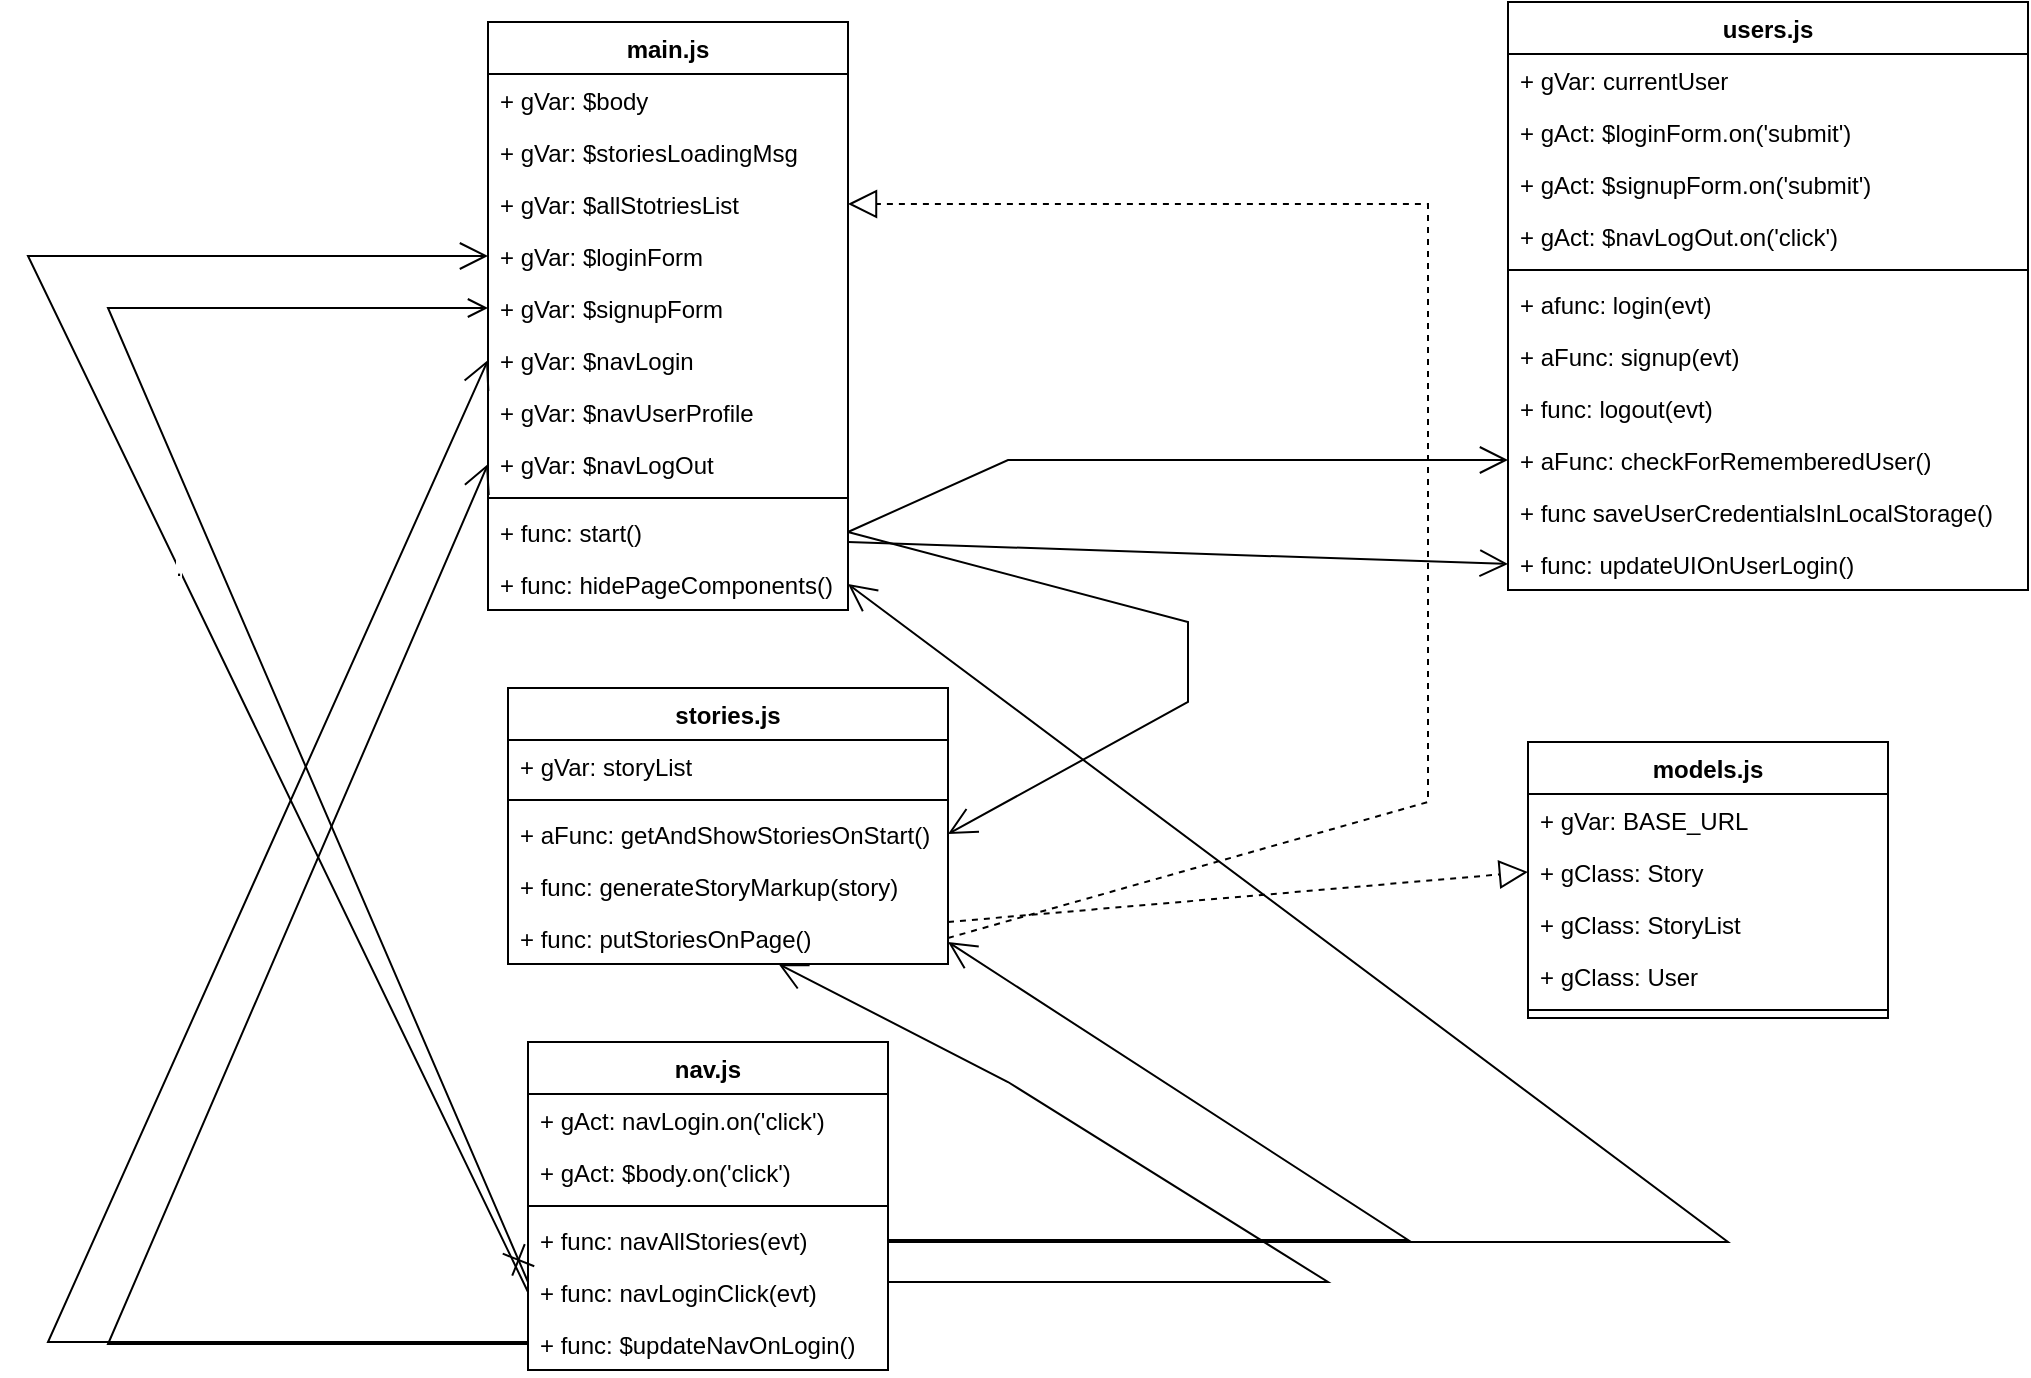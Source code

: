 <mxfile version="15.9.5" type="github" pages="4">
  <diagram id="Xm3EnJRbz3ETds7vvke5" name="Page-1">
    <mxGraphModel dx="2531" dy="781" grid="1" gridSize="10" guides="1" tooltips="1" connect="1" arrows="1" fold="1" page="1" pageScale="1" pageWidth="1200" pageHeight="1600" math="0" shadow="0">
      <root>
        <mxCell id="0" />
        <mxCell id="1" parent="0" />
        <mxCell id="URcFTv57DjGRoGY8mUpm-13" value="main.js" style="swimlane;fontStyle=1;align=center;verticalAlign=top;childLayout=stackLayout;horizontal=1;startSize=26;horizontalStack=0;resizeParent=1;resizeParentMax=0;resizeLast=0;collapsible=1;marginBottom=0;" parent="1" vertex="1">
          <mxGeometry x="30" y="50" width="180" height="294" as="geometry" />
        </mxCell>
        <mxCell id="URcFTv57DjGRoGY8mUpm-18" value="+ gVar: $body" style="text;strokeColor=none;fillColor=none;align=left;verticalAlign=top;spacingLeft=4;spacingRight=4;overflow=hidden;rotatable=0;points=[[0,0.5],[1,0.5]];portConstraint=eastwest;" parent="URcFTv57DjGRoGY8mUpm-13" vertex="1">
          <mxGeometry y="26" width="180" height="26" as="geometry" />
        </mxCell>
        <mxCell id="URcFTv57DjGRoGY8mUpm-14" value="+ gVar: $storiesLoadingMsg" style="text;strokeColor=none;fillColor=none;align=left;verticalAlign=top;spacingLeft=4;spacingRight=4;overflow=hidden;rotatable=0;points=[[0,0.5],[1,0.5]];portConstraint=eastwest;" parent="URcFTv57DjGRoGY8mUpm-13" vertex="1">
          <mxGeometry y="52" width="180" height="26" as="geometry" />
        </mxCell>
        <mxCell id="URcFTv57DjGRoGY8mUpm-43" value="+ gVar: $allStotriesList" style="text;strokeColor=none;fillColor=none;align=left;verticalAlign=top;spacingLeft=4;spacingRight=4;overflow=hidden;rotatable=0;points=[[0,0.5],[1,0.5]];portConstraint=eastwest;" parent="URcFTv57DjGRoGY8mUpm-13" vertex="1">
          <mxGeometry y="78" width="180" height="26" as="geometry" />
        </mxCell>
        <mxCell id="URcFTv57DjGRoGY8mUpm-45" value="+ gVar: $loginForm" style="text;strokeColor=none;fillColor=none;align=left;verticalAlign=top;spacingLeft=4;spacingRight=4;overflow=hidden;rotatable=0;points=[[0,0.5],[1,0.5]];portConstraint=eastwest;" parent="URcFTv57DjGRoGY8mUpm-13" vertex="1">
          <mxGeometry y="104" width="180" height="26" as="geometry" />
        </mxCell>
        <mxCell id="URcFTv57DjGRoGY8mUpm-44" value="+ gVar: $signupForm" style="text;strokeColor=none;fillColor=none;align=left;verticalAlign=top;spacingLeft=4;spacingRight=4;overflow=hidden;rotatable=0;points=[[0,0.5],[1,0.5]];portConstraint=eastwest;" parent="URcFTv57DjGRoGY8mUpm-13" vertex="1">
          <mxGeometry y="130" width="180" height="26" as="geometry" />
        </mxCell>
        <mxCell id="URcFTv57DjGRoGY8mUpm-47" value="+ gVar: $navLogin" style="text;strokeColor=none;fillColor=none;align=left;verticalAlign=top;spacingLeft=4;spacingRight=4;overflow=hidden;rotatable=0;points=[[0,0.5],[1,0.5]];portConstraint=eastwest;" parent="URcFTv57DjGRoGY8mUpm-13" vertex="1">
          <mxGeometry y="156" width="180" height="26" as="geometry" />
        </mxCell>
        <mxCell id="URcFTv57DjGRoGY8mUpm-48" value="+ gVar: $navUserProfile" style="text;strokeColor=none;fillColor=none;align=left;verticalAlign=top;spacingLeft=4;spacingRight=4;overflow=hidden;rotatable=0;points=[[0,0.5],[1,0.5]];portConstraint=eastwest;" parent="URcFTv57DjGRoGY8mUpm-13" vertex="1">
          <mxGeometry y="182" width="180" height="26" as="geometry" />
        </mxCell>
        <mxCell id="URcFTv57DjGRoGY8mUpm-49" value="+ gVar: $navLogOut" style="text;strokeColor=none;fillColor=none;align=left;verticalAlign=top;spacingLeft=4;spacingRight=4;overflow=hidden;rotatable=0;points=[[0,0.5],[1,0.5]];portConstraint=eastwest;" parent="URcFTv57DjGRoGY8mUpm-13" vertex="1">
          <mxGeometry y="208" width="180" height="26" as="geometry" />
        </mxCell>
        <mxCell id="URcFTv57DjGRoGY8mUpm-15" value="" style="line;strokeWidth=1;fillColor=none;align=left;verticalAlign=middle;spacingTop=-1;spacingLeft=3;spacingRight=3;rotatable=0;labelPosition=right;points=[];portConstraint=eastwest;" parent="URcFTv57DjGRoGY8mUpm-13" vertex="1">
          <mxGeometry y="234" width="180" height="8" as="geometry" />
        </mxCell>
        <mxCell id="URcFTv57DjGRoGY8mUpm-17" value="+ func: start()" style="text;strokeColor=none;fillColor=none;align=left;verticalAlign=top;spacingLeft=4;spacingRight=4;overflow=hidden;rotatable=0;points=[[0,0.5],[1,0.5]];portConstraint=eastwest;" parent="URcFTv57DjGRoGY8mUpm-13" vertex="1">
          <mxGeometry y="242" width="180" height="26" as="geometry" />
        </mxCell>
        <mxCell id="URcFTv57DjGRoGY8mUpm-16" value="+ func: hidePageComponents()" style="text;strokeColor=none;fillColor=none;align=left;verticalAlign=top;spacingLeft=4;spacingRight=4;overflow=hidden;rotatable=0;points=[[0,0.5],[1,0.5]];portConstraint=eastwest;" parent="URcFTv57DjGRoGY8mUpm-13" vertex="1">
          <mxGeometry y="268" width="180" height="26" as="geometry" />
        </mxCell>
        <mxCell id="URcFTv57DjGRoGY8mUpm-62" value="models.js" style="swimlane;fontStyle=1;align=center;verticalAlign=top;childLayout=stackLayout;horizontal=1;startSize=26;horizontalStack=0;resizeParent=1;resizeParentMax=0;resizeLast=0;collapsible=1;marginBottom=0;" parent="1" vertex="1">
          <mxGeometry x="550" y="410" width="180" height="138" as="geometry" />
        </mxCell>
        <mxCell id="URcFTv57DjGRoGY8mUpm-115" value="+ gVar: BASE_URL" style="text;strokeColor=none;fillColor=none;align=left;verticalAlign=top;spacingLeft=4;spacingRight=4;overflow=hidden;rotatable=0;points=[[0,0.5],[1,0.5]];portConstraint=eastwest;" parent="URcFTv57DjGRoGY8mUpm-62" vertex="1">
          <mxGeometry y="26" width="180" height="26" as="geometry" />
        </mxCell>
        <mxCell id="URcFTv57DjGRoGY8mUpm-63" value="+ gClass: Story" style="text;strokeColor=none;fillColor=none;align=left;verticalAlign=top;spacingLeft=4;spacingRight=4;overflow=hidden;rotatable=0;points=[[0,0.5],[1,0.5]];portConstraint=eastwest;" parent="URcFTv57DjGRoGY8mUpm-62" vertex="1">
          <mxGeometry y="52" width="180" height="26" as="geometry" />
        </mxCell>
        <mxCell id="URcFTv57DjGRoGY8mUpm-64" value="+ gClass: StoryList" style="text;strokeColor=none;fillColor=none;align=left;verticalAlign=top;spacingLeft=4;spacingRight=4;overflow=hidden;rotatable=0;points=[[0,0.5],[1,0.5]];portConstraint=eastwest;" parent="URcFTv57DjGRoGY8mUpm-62" vertex="1">
          <mxGeometry y="78" width="180" height="26" as="geometry" />
        </mxCell>
        <mxCell id="URcFTv57DjGRoGY8mUpm-65" value="+ gClass: User" style="text;strokeColor=none;fillColor=none;align=left;verticalAlign=top;spacingLeft=4;spacingRight=4;overflow=hidden;rotatable=0;points=[[0,0.5],[1,0.5]];portConstraint=eastwest;" parent="URcFTv57DjGRoGY8mUpm-62" vertex="1">
          <mxGeometry y="104" width="180" height="26" as="geometry" />
        </mxCell>
        <mxCell id="URcFTv57DjGRoGY8mUpm-71" value="" style="line;strokeWidth=1;fillColor=none;align=left;verticalAlign=middle;spacingTop=-1;spacingLeft=3;spacingRight=3;rotatable=0;labelPosition=right;points=[];portConstraint=eastwest;" parent="URcFTv57DjGRoGY8mUpm-62" vertex="1">
          <mxGeometry y="130" width="180" height="8" as="geometry" />
        </mxCell>
        <mxCell id="URcFTv57DjGRoGY8mUpm-74" value="nav.js" style="swimlane;fontStyle=1;align=center;verticalAlign=top;childLayout=stackLayout;horizontal=1;startSize=26;horizontalStack=0;resizeParent=1;resizeParentMax=0;resizeLast=0;collapsible=1;marginBottom=0;" parent="1" vertex="1">
          <mxGeometry x="50" y="560" width="180" height="164" as="geometry" />
        </mxCell>
        <mxCell id="URcFTv57DjGRoGY8mUpm-75" value="+ gAct: navLogin.on(&#39;click&#39;)" style="text;strokeColor=none;fillColor=none;align=left;verticalAlign=top;spacingLeft=4;spacingRight=4;overflow=hidden;rotatable=0;points=[[0,0.5],[1,0.5]];portConstraint=eastwest;" parent="URcFTv57DjGRoGY8mUpm-74" vertex="1">
          <mxGeometry y="26" width="180" height="26" as="geometry" />
        </mxCell>
        <mxCell id="URcFTv57DjGRoGY8mUpm-86" value="+ gAct: $body.on(&#39;click&#39;)" style="text;strokeColor=none;fillColor=none;align=left;verticalAlign=top;spacingLeft=4;spacingRight=4;overflow=hidden;rotatable=0;points=[[0,0.5],[1,0.5]];portConstraint=eastwest;" parent="URcFTv57DjGRoGY8mUpm-74" vertex="1">
          <mxGeometry y="52" width="180" height="26" as="geometry" />
        </mxCell>
        <mxCell id="URcFTv57DjGRoGY8mUpm-83" value="" style="line;strokeWidth=1;fillColor=none;align=left;verticalAlign=middle;spacingTop=-1;spacingLeft=3;spacingRight=3;rotatable=0;labelPosition=right;points=[];portConstraint=eastwest;" parent="URcFTv57DjGRoGY8mUpm-74" vertex="1">
          <mxGeometry y="78" width="180" height="8" as="geometry" />
        </mxCell>
        <mxCell id="URcFTv57DjGRoGY8mUpm-84" value="+ func: navAllStories(evt)" style="text;strokeColor=none;fillColor=none;align=left;verticalAlign=top;spacingLeft=4;spacingRight=4;overflow=hidden;rotatable=0;points=[[0,0.5],[1,0.5]];portConstraint=eastwest;" parent="URcFTv57DjGRoGY8mUpm-74" vertex="1">
          <mxGeometry y="86" width="180" height="26" as="geometry" />
        </mxCell>
        <mxCell id="URcFTv57DjGRoGY8mUpm-85" value="+ func: navLoginClick(evt)" style="text;strokeColor=none;fillColor=none;align=left;verticalAlign=top;spacingLeft=4;spacingRight=4;overflow=hidden;rotatable=0;points=[[0,0.5],[1,0.5]];portConstraint=eastwest;" parent="URcFTv57DjGRoGY8mUpm-74" vertex="1">
          <mxGeometry y="112" width="180" height="26" as="geometry" />
        </mxCell>
        <mxCell id="URcFTv57DjGRoGY8mUpm-82" value="+ func: $updateNavOnLogin()" style="text;strokeColor=none;fillColor=none;align=left;verticalAlign=top;spacingLeft=4;spacingRight=4;overflow=hidden;rotatable=0;points=[[0,0.5],[1,0.5]];portConstraint=eastwest;" parent="URcFTv57DjGRoGY8mUpm-74" vertex="1">
          <mxGeometry y="138" width="180" height="26" as="geometry" />
        </mxCell>
        <mxCell id="URcFTv57DjGRoGY8mUpm-87" value="stories.js" style="swimlane;fontStyle=1;align=center;verticalAlign=top;childLayout=stackLayout;horizontal=1;startSize=26;horizontalStack=0;resizeParent=1;resizeParentMax=0;resizeLast=0;collapsible=1;marginBottom=0;" parent="1" vertex="1">
          <mxGeometry x="40" y="383" width="220" height="138" as="geometry" />
        </mxCell>
        <mxCell id="URcFTv57DjGRoGY8mUpm-88" value="+ gVar: storyList" style="text;strokeColor=none;fillColor=none;align=left;verticalAlign=top;spacingLeft=4;spacingRight=4;overflow=hidden;rotatable=0;points=[[0,0.5],[1,0.5]];portConstraint=eastwest;" parent="URcFTv57DjGRoGY8mUpm-87" vertex="1">
          <mxGeometry y="26" width="220" height="26" as="geometry" />
        </mxCell>
        <mxCell id="URcFTv57DjGRoGY8mUpm-96" value="" style="line;strokeWidth=1;fillColor=none;align=left;verticalAlign=middle;spacingTop=-1;spacingLeft=3;spacingRight=3;rotatable=0;labelPosition=right;points=[];portConstraint=eastwest;" parent="URcFTv57DjGRoGY8mUpm-87" vertex="1">
          <mxGeometry y="52" width="220" height="8" as="geometry" />
        </mxCell>
        <mxCell id="URcFTv57DjGRoGY8mUpm-97" value="+ aFunc: getAndShowStoriesOnStart()" style="text;strokeColor=none;fillColor=none;align=left;verticalAlign=top;spacingLeft=4;spacingRight=4;overflow=hidden;rotatable=0;points=[[0,0.5],[1,0.5]];portConstraint=eastwest;" parent="URcFTv57DjGRoGY8mUpm-87" vertex="1">
          <mxGeometry y="60" width="220" height="26" as="geometry" />
        </mxCell>
        <mxCell id="URcFTv57DjGRoGY8mUpm-98" value="+ func: generateStoryMarkup(story)" style="text;strokeColor=none;fillColor=none;align=left;verticalAlign=top;spacingLeft=4;spacingRight=4;overflow=hidden;rotatable=0;points=[[0,0.5],[1,0.5]];portConstraint=eastwest;" parent="URcFTv57DjGRoGY8mUpm-87" vertex="1">
          <mxGeometry y="86" width="220" height="26" as="geometry" />
        </mxCell>
        <mxCell id="URcFTv57DjGRoGY8mUpm-95" value="+ func: putStoriesOnPage()" style="text;strokeColor=none;fillColor=none;align=left;verticalAlign=top;spacingLeft=4;spacingRight=4;overflow=hidden;rotatable=0;points=[[0,0.5],[1,0.5]];portConstraint=eastwest;" parent="URcFTv57DjGRoGY8mUpm-87" vertex="1">
          <mxGeometry y="112" width="220" height="26" as="geometry" />
        </mxCell>
        <mxCell id="URcFTv57DjGRoGY8mUpm-99" value="users.js" style="swimlane;fontStyle=1;align=center;verticalAlign=top;childLayout=stackLayout;horizontal=1;startSize=26;horizontalStack=0;resizeParent=1;resizeParentMax=0;resizeLast=0;collapsible=1;marginBottom=0;" parent="1" vertex="1">
          <mxGeometry x="540" y="40" width="260" height="294" as="geometry" />
        </mxCell>
        <mxCell id="URcFTv57DjGRoGY8mUpm-100" value="+ gVar: currentUser" style="text;strokeColor=none;fillColor=none;align=left;verticalAlign=top;spacingLeft=4;spacingRight=4;overflow=hidden;rotatable=0;points=[[0,0.5],[1,0.5]];portConstraint=eastwest;" parent="URcFTv57DjGRoGY8mUpm-99" vertex="1">
          <mxGeometry y="26" width="260" height="26" as="geometry" />
        </mxCell>
        <mxCell id="URcFTv57DjGRoGY8mUpm-101" value="+ gAct: $loginForm.on(&#39;submit&#39;)" style="text;strokeColor=none;fillColor=none;align=left;verticalAlign=top;spacingLeft=4;spacingRight=4;overflow=hidden;rotatable=0;points=[[0,0.5],[1,0.5]];portConstraint=eastwest;" parent="URcFTv57DjGRoGY8mUpm-99" vertex="1">
          <mxGeometry y="52" width="260" height="26" as="geometry" />
        </mxCell>
        <mxCell id="URcFTv57DjGRoGY8mUpm-102" value="+ gAct: $signupForm.on(&#39;submit&#39;)" style="text;strokeColor=none;fillColor=none;align=left;verticalAlign=top;spacingLeft=4;spacingRight=4;overflow=hidden;rotatable=0;points=[[0,0.5],[1,0.5]];portConstraint=eastwest;" parent="URcFTv57DjGRoGY8mUpm-99" vertex="1">
          <mxGeometry y="78" width="260" height="26" as="geometry" />
        </mxCell>
        <mxCell id="URcFTv57DjGRoGY8mUpm-103" value="+ gAct: $navLogOut.on(&#39;click&#39;)" style="text;strokeColor=none;fillColor=none;align=left;verticalAlign=top;spacingLeft=4;spacingRight=4;overflow=hidden;rotatable=0;points=[[0,0.5],[1,0.5]];portConstraint=eastwest;" parent="URcFTv57DjGRoGY8mUpm-99" vertex="1">
          <mxGeometry y="104" width="260" height="26" as="geometry" />
        </mxCell>
        <mxCell id="URcFTv57DjGRoGY8mUpm-108" value="" style="line;strokeWidth=1;fillColor=none;align=left;verticalAlign=middle;spacingTop=-1;spacingLeft=3;spacingRight=3;rotatable=0;labelPosition=right;points=[];portConstraint=eastwest;" parent="URcFTv57DjGRoGY8mUpm-99" vertex="1">
          <mxGeometry y="130" width="260" height="8" as="geometry" />
        </mxCell>
        <mxCell id="URcFTv57DjGRoGY8mUpm-109" value="+ afunc: login(evt)" style="text;strokeColor=none;fillColor=none;align=left;verticalAlign=top;spacingLeft=4;spacingRight=4;overflow=hidden;rotatable=0;points=[[0,0.5],[1,0.5]];portConstraint=eastwest;" parent="URcFTv57DjGRoGY8mUpm-99" vertex="1">
          <mxGeometry y="138" width="260" height="26" as="geometry" />
        </mxCell>
        <mxCell id="URcFTv57DjGRoGY8mUpm-105" value="+ aFunc: signup(evt)" style="text;strokeColor=none;fillColor=none;align=left;verticalAlign=top;spacingLeft=4;spacingRight=4;overflow=hidden;rotatable=0;points=[[0,0.5],[1,0.5]];portConstraint=eastwest;" parent="URcFTv57DjGRoGY8mUpm-99" vertex="1">
          <mxGeometry y="164" width="260" height="26" as="geometry" />
        </mxCell>
        <mxCell id="URcFTv57DjGRoGY8mUpm-107" value="+ func: logout(evt)" style="text;strokeColor=none;fillColor=none;align=left;verticalAlign=top;spacingLeft=4;spacingRight=4;overflow=hidden;rotatable=0;points=[[0,0.5],[1,0.5]];portConstraint=eastwest;" parent="URcFTv57DjGRoGY8mUpm-99" vertex="1">
          <mxGeometry y="190" width="260" height="26" as="geometry" />
        </mxCell>
        <mxCell id="URcFTv57DjGRoGY8mUpm-106" value="+ aFunc: checkForRememberedUser()" style="text;strokeColor=none;fillColor=none;align=left;verticalAlign=top;spacingLeft=4;spacingRight=4;overflow=hidden;rotatable=0;points=[[0,0.5],[1,0.5]];portConstraint=eastwest;" parent="URcFTv57DjGRoGY8mUpm-99" vertex="1">
          <mxGeometry y="216" width="260" height="26" as="geometry" />
        </mxCell>
        <mxCell id="URcFTv57DjGRoGY8mUpm-110" value="+ func saveUserCredentialsInLocalStorage()" style="text;strokeColor=none;fillColor=none;align=left;verticalAlign=top;spacingLeft=4;spacingRight=4;overflow=hidden;rotatable=0;points=[[0,0.5],[1,0.5]];portConstraint=eastwest;" parent="URcFTv57DjGRoGY8mUpm-99" vertex="1">
          <mxGeometry y="242" width="260" height="26" as="geometry" />
        </mxCell>
        <mxCell id="URcFTv57DjGRoGY8mUpm-111" value="+ func: updateUIOnUserLogin()" style="text;strokeColor=none;fillColor=none;align=left;verticalAlign=top;spacingLeft=4;spacingRight=4;overflow=hidden;rotatable=0;points=[[0,0.5],[1,0.5]];portConstraint=eastwest;" parent="URcFTv57DjGRoGY8mUpm-99" vertex="1">
          <mxGeometry y="268" width="260" height="26" as="geometry" />
        </mxCell>
        <mxCell id="URcFTv57DjGRoGY8mUpm-112" value="" style="endArrow=open;endFill=1;endSize=12;html=1;rounded=0;exitX=1;exitY=0.5;exitDx=0;exitDy=0;entryX=0;entryY=0.5;entryDx=0;entryDy=0;" parent="1" source="URcFTv57DjGRoGY8mUpm-17" target="URcFTv57DjGRoGY8mUpm-106" edge="1">
          <mxGeometry width="160" relative="1" as="geometry">
            <mxPoint x="390" y="250" as="sourcePoint" />
            <mxPoint x="480" y="300" as="targetPoint" />
            <Array as="points">
              <mxPoint x="290" y="269" />
            </Array>
          </mxGeometry>
        </mxCell>
        <mxCell id="URcFTv57DjGRoGY8mUpm-113" value="" style="endArrow=open;endFill=1;endSize=12;html=1;rounded=0;entryX=1;entryY=0.5;entryDx=0;entryDy=0;" parent="1" target="URcFTv57DjGRoGY8mUpm-97" edge="1">
          <mxGeometry width="160" relative="1" as="geometry">
            <mxPoint x="210" y="305" as="sourcePoint" />
            <mxPoint x="370" y="330" as="targetPoint" />
            <Array as="points">
              <mxPoint x="380" y="350" />
              <mxPoint x="380" y="390" />
            </Array>
          </mxGeometry>
        </mxCell>
        <mxCell id="URcFTv57DjGRoGY8mUpm-114" value="" style="endArrow=open;endFill=1;endSize=12;html=1;rounded=0;entryX=0;entryY=0.5;entryDx=0;entryDy=0;" parent="1" target="URcFTv57DjGRoGY8mUpm-111" edge="1">
          <mxGeometry width="160" relative="1" as="geometry">
            <mxPoint x="210" y="310" as="sourcePoint" />
            <mxPoint x="390" y="300" as="targetPoint" />
            <Array as="points" />
          </mxGeometry>
        </mxCell>
        <mxCell id="URcFTv57DjGRoGY8mUpm-116" value="" style="endArrow=open;endFill=1;endSize=12;html=1;rounded=0;entryX=1;entryY=0.5;entryDx=0;entryDy=0;" parent="1" target="URcFTv57DjGRoGY8mUpm-16" edge="1">
          <mxGeometry width="160" relative="1" as="geometry">
            <mxPoint x="230" y="660" as="sourcePoint" />
            <mxPoint x="390" y="660" as="targetPoint" />
            <Array as="points">
              <mxPoint x="650" y="660" />
            </Array>
          </mxGeometry>
        </mxCell>
        <mxCell id="URcFTv57DjGRoGY8mUpm-117" value="" style="endArrow=open;endFill=1;endSize=12;html=1;rounded=0;" parent="1" edge="1">
          <mxGeometry width="160" relative="1" as="geometry">
            <mxPoint x="230" y="659" as="sourcePoint" />
            <mxPoint x="260" y="510" as="targetPoint" />
            <Array as="points">
              <mxPoint x="490" y="659" />
            </Array>
          </mxGeometry>
        </mxCell>
        <mxCell id="URcFTv57DjGRoGY8mUpm-118" value="" style="endArrow=open;endFill=1;endSize=12;html=1;rounded=0;" parent="1" target="URcFTv57DjGRoGY8mUpm-95" edge="1">
          <mxGeometry width="160" relative="1" as="geometry">
            <mxPoint x="230" y="680" as="sourcePoint" />
            <mxPoint x="270" y="520" as="targetPoint" />
            <Array as="points">
              <mxPoint x="450" y="680" />
              <mxPoint x="290" y="580" />
            </Array>
          </mxGeometry>
        </mxCell>
        <mxCell id="URcFTv57DjGRoGY8mUpm-121" value="" style="endArrow=open;endFill=1;endSize=12;html=1;rounded=0;exitX=0;exitY=0.5;exitDx=0;exitDy=0;entryX=0;entryY=0.5;entryDx=0;entryDy=0;" parent="1" source="URcFTv57DjGRoGY8mUpm-82" target="URcFTv57DjGRoGY8mUpm-49" edge="1">
          <mxGeometry width="160" relative="1" as="geometry">
            <mxPoint x="-40" y="690" as="sourcePoint" />
            <mxPoint x="120" y="690" as="targetPoint" />
            <Array as="points">
              <mxPoint x="-160" y="711" />
            </Array>
          </mxGeometry>
        </mxCell>
        <mxCell id="URcFTv57DjGRoGY8mUpm-122" value="." style="endArrow=open;endFill=1;endSize=12;html=1;rounded=0;exitX=0;exitY=0.5;exitDx=0;exitDy=0;entryX=0;entryY=0.5;entryDx=0;entryDy=0;" parent="1" source="URcFTv57DjGRoGY8mUpm-85" target="URcFTv57DjGRoGY8mUpm-45" edge="1">
          <mxGeometry width="160" relative="1" as="geometry">
            <mxPoint x="-110" y="580" as="sourcePoint" />
            <mxPoint x="-90" y="190" as="targetPoint" />
            <Array as="points">
              <mxPoint x="-200" y="167" />
            </Array>
          </mxGeometry>
        </mxCell>
        <mxCell id="URcFTv57DjGRoGY8mUpm-123" value="" style="endArrow=open;startArrow=cross;endFill=0;startFill=0;endSize=8;startSize=10;html=1;rounded=0;entryX=0;entryY=0.5;entryDx=0;entryDy=0;" parent="1" target="URcFTv57DjGRoGY8mUpm-44" edge="1">
          <mxGeometry width="160" relative="1" as="geometry">
            <mxPoint x="50" y="680" as="sourcePoint" />
            <mxPoint x="10" y="620" as="targetPoint" />
            <Array as="points">
              <mxPoint x="-160" y="193" />
            </Array>
          </mxGeometry>
        </mxCell>
        <mxCell id="URcFTv57DjGRoGY8mUpm-124" value="" style="endArrow=open;endFill=1;endSize=12;html=1;rounded=0;entryX=0;entryY=0.5;entryDx=0;entryDy=0;" parent="1" target="URcFTv57DjGRoGY8mUpm-47" edge="1">
          <mxGeometry width="160" relative="1" as="geometry">
            <mxPoint x="50" y="710" as="sourcePoint" />
            <mxPoint x="10" y="750" as="targetPoint" />
            <Array as="points">
              <mxPoint x="-190" y="710" />
            </Array>
          </mxGeometry>
        </mxCell>
        <mxCell id="URcFTv57DjGRoGY8mUpm-126" value="" style="endArrow=block;dashed=1;endFill=0;endSize=12;html=1;rounded=0;entryX=0;entryY=0.5;entryDx=0;entryDy=0;" parent="1" target="URcFTv57DjGRoGY8mUpm-63" edge="1">
          <mxGeometry width="160" relative="1" as="geometry">
            <mxPoint x="260" y="500" as="sourcePoint" />
            <mxPoint x="420" y="480" as="targetPoint" />
            <Array as="points" />
          </mxGeometry>
        </mxCell>
        <mxCell id="URcFTv57DjGRoGY8mUpm-129" value="" style="endArrow=block;dashed=1;endFill=0;endSize=12;html=1;rounded=0;entryX=1;entryY=0.5;entryDx=0;entryDy=0;exitX=1;exitY=0.5;exitDx=0;exitDy=0;" parent="1" source="URcFTv57DjGRoGY8mUpm-95" target="URcFTv57DjGRoGY8mUpm-43" edge="1">
          <mxGeometry width="160" relative="1" as="geometry">
            <mxPoint x="260" y="480" as="sourcePoint" />
            <mxPoint x="420" y="480" as="targetPoint" />
            <Array as="points">
              <mxPoint x="500" y="440" />
              <mxPoint x="500" y="360" />
              <mxPoint x="500" y="141" />
            </Array>
          </mxGeometry>
        </mxCell>
      </root>
    </mxGraphModel>
  </diagram>
  <diagram id="T6htw6ACiAPCWfeY0dYu" name="medical_center">
    <mxGraphModel dx="1331" dy="781" grid="1" gridSize="10" guides="1" tooltips="1" connect="1" arrows="1" fold="1" page="1" pageScale="1" pageWidth="1200" pageHeight="1600" math="0" shadow="0">
      <root>
        <mxCell id="PGhhVt7nYauDbiSWhoSH-0" />
        <mxCell id="PGhhVt7nYauDbiSWhoSH-1" parent="PGhhVt7nYauDbiSWhoSH-0" />
        <mxCell id="PGhhVt7nYauDbiSWhoSH-2" value="Doctors" style="shape=table;startSize=30;container=1;collapsible=1;childLayout=tableLayout;fixedRows=1;rowLines=0;fontStyle=1;align=center;resizeLast=1;" vertex="1" parent="PGhhVt7nYauDbiSWhoSH-1">
          <mxGeometry x="80" y="60" width="180" height="160" as="geometry" />
        </mxCell>
        <mxCell id="PGhhVt7nYauDbiSWhoSH-3" value="" style="shape=partialRectangle;collapsible=0;dropTarget=0;pointerEvents=0;fillColor=none;top=0;left=0;bottom=1;right=0;points=[[0,0.5],[1,0.5]];portConstraint=eastwest;" vertex="1" parent="PGhhVt7nYauDbiSWhoSH-2">
          <mxGeometry y="30" width="180" height="30" as="geometry" />
        </mxCell>
        <mxCell id="PGhhVt7nYauDbiSWhoSH-4" value="PK" style="shape=partialRectangle;connectable=0;fillColor=none;top=0;left=0;bottom=0;right=0;fontStyle=1;overflow=hidden;" vertex="1" parent="PGhhVt7nYauDbiSWhoSH-3">
          <mxGeometry width="30" height="30" as="geometry">
            <mxRectangle width="30" height="30" as="alternateBounds" />
          </mxGeometry>
        </mxCell>
        <mxCell id="PGhhVt7nYauDbiSWhoSH-5" value="doctor_id" style="shape=partialRectangle;connectable=0;fillColor=none;top=0;left=0;bottom=0;right=0;align=left;spacingLeft=6;fontStyle=5;overflow=hidden;" vertex="1" parent="PGhhVt7nYauDbiSWhoSH-3">
          <mxGeometry x="30" width="150" height="30" as="geometry">
            <mxRectangle width="150" height="30" as="alternateBounds" />
          </mxGeometry>
        </mxCell>
        <mxCell id="PGhhVt7nYauDbiSWhoSH-6" value="" style="shape=partialRectangle;collapsible=0;dropTarget=0;pointerEvents=0;fillColor=none;top=0;left=0;bottom=0;right=0;points=[[0,0.5],[1,0.5]];portConstraint=eastwest;" vertex="1" parent="PGhhVt7nYauDbiSWhoSH-2">
          <mxGeometry y="60" width="180" height="30" as="geometry" />
        </mxCell>
        <mxCell id="PGhhVt7nYauDbiSWhoSH-7" value="" style="shape=partialRectangle;connectable=0;fillColor=none;top=0;left=0;bottom=0;right=0;editable=1;overflow=hidden;" vertex="1" parent="PGhhVt7nYauDbiSWhoSH-6">
          <mxGeometry width="30" height="30" as="geometry">
            <mxRectangle width="30" height="30" as="alternateBounds" />
          </mxGeometry>
        </mxCell>
        <mxCell id="PGhhVt7nYauDbiSWhoSH-8" value="first_name" style="shape=partialRectangle;connectable=0;fillColor=none;top=0;left=0;bottom=0;right=0;align=left;spacingLeft=6;overflow=hidden;" vertex="1" parent="PGhhVt7nYauDbiSWhoSH-6">
          <mxGeometry x="30" width="150" height="30" as="geometry">
            <mxRectangle width="150" height="30" as="alternateBounds" />
          </mxGeometry>
        </mxCell>
        <mxCell id="PGhhVt7nYauDbiSWhoSH-9" value="" style="shape=partialRectangle;collapsible=0;dropTarget=0;pointerEvents=0;fillColor=none;top=0;left=0;bottom=0;right=0;points=[[0,0.5],[1,0.5]];portConstraint=eastwest;" vertex="1" parent="PGhhVt7nYauDbiSWhoSH-2">
          <mxGeometry y="90" width="180" height="30" as="geometry" />
        </mxCell>
        <mxCell id="PGhhVt7nYauDbiSWhoSH-10" value="" style="shape=partialRectangle;connectable=0;fillColor=none;top=0;left=0;bottom=0;right=0;editable=1;overflow=hidden;" vertex="1" parent="PGhhVt7nYauDbiSWhoSH-9">
          <mxGeometry width="30" height="30" as="geometry">
            <mxRectangle width="30" height="30" as="alternateBounds" />
          </mxGeometry>
        </mxCell>
        <mxCell id="PGhhVt7nYauDbiSWhoSH-11" value="last_name" style="shape=partialRectangle;connectable=0;fillColor=none;top=0;left=0;bottom=0;right=0;align=left;spacingLeft=6;overflow=hidden;" vertex="1" parent="PGhhVt7nYauDbiSWhoSH-9">
          <mxGeometry x="30" width="150" height="30" as="geometry">
            <mxRectangle width="150" height="30" as="alternateBounds" />
          </mxGeometry>
        </mxCell>
        <mxCell id="PGhhVt7nYauDbiSWhoSH-12" value="" style="shape=partialRectangle;collapsible=0;dropTarget=0;pointerEvents=0;fillColor=none;top=0;left=0;bottom=0;right=0;points=[[0,0.5],[1,0.5]];portConstraint=eastwest;" vertex="1" parent="PGhhVt7nYauDbiSWhoSH-2">
          <mxGeometry y="120" width="180" height="30" as="geometry" />
        </mxCell>
        <mxCell id="PGhhVt7nYauDbiSWhoSH-13" value="" style="shape=partialRectangle;connectable=0;fillColor=none;top=0;left=0;bottom=0;right=0;editable=1;overflow=hidden;" vertex="1" parent="PGhhVt7nYauDbiSWhoSH-12">
          <mxGeometry width="30" height="30" as="geometry">
            <mxRectangle width="30" height="30" as="alternateBounds" />
          </mxGeometry>
        </mxCell>
        <mxCell id="PGhhVt7nYauDbiSWhoSH-14" value="phone_number" style="shape=partialRectangle;connectable=0;fillColor=none;top=0;left=0;bottom=0;right=0;align=left;spacingLeft=6;overflow=hidden;" vertex="1" parent="PGhhVt7nYauDbiSWhoSH-12">
          <mxGeometry x="30" width="150" height="30" as="geometry">
            <mxRectangle width="150" height="30" as="alternateBounds" />
          </mxGeometry>
        </mxCell>
        <mxCell id="PGhhVt7nYauDbiSWhoSH-15" value="Patients" style="shape=table;startSize=30;container=1;collapsible=1;childLayout=tableLayout;fixedRows=1;rowLines=0;fontStyle=1;align=center;resizeLast=1;" vertex="1" parent="PGhhVt7nYauDbiSWhoSH-1">
          <mxGeometry x="340" y="60" width="180" height="160" as="geometry" />
        </mxCell>
        <mxCell id="PGhhVt7nYauDbiSWhoSH-16" value="" style="shape=partialRectangle;collapsible=0;dropTarget=0;pointerEvents=0;fillColor=none;top=0;left=0;bottom=1;right=0;points=[[0,0.5],[1,0.5]];portConstraint=eastwest;" vertex="1" parent="PGhhVt7nYauDbiSWhoSH-15">
          <mxGeometry y="30" width="180" height="30" as="geometry" />
        </mxCell>
        <mxCell id="PGhhVt7nYauDbiSWhoSH-17" value="PK" style="shape=partialRectangle;connectable=0;fillColor=none;top=0;left=0;bottom=0;right=0;fontStyle=1;overflow=hidden;" vertex="1" parent="PGhhVt7nYauDbiSWhoSH-16">
          <mxGeometry width="30" height="30" as="geometry">
            <mxRectangle width="30" height="30" as="alternateBounds" />
          </mxGeometry>
        </mxCell>
        <mxCell id="PGhhVt7nYauDbiSWhoSH-18" value="patient_id" style="shape=partialRectangle;connectable=0;fillColor=none;top=0;left=0;bottom=0;right=0;align=left;spacingLeft=6;fontStyle=5;overflow=hidden;" vertex="1" parent="PGhhVt7nYauDbiSWhoSH-16">
          <mxGeometry x="30" width="150" height="30" as="geometry">
            <mxRectangle width="150" height="30" as="alternateBounds" />
          </mxGeometry>
        </mxCell>
        <mxCell id="PGhhVt7nYauDbiSWhoSH-19" value="" style="shape=partialRectangle;collapsible=0;dropTarget=0;pointerEvents=0;fillColor=none;top=0;left=0;bottom=0;right=0;points=[[0,0.5],[1,0.5]];portConstraint=eastwest;" vertex="1" parent="PGhhVt7nYauDbiSWhoSH-15">
          <mxGeometry y="60" width="180" height="30" as="geometry" />
        </mxCell>
        <mxCell id="PGhhVt7nYauDbiSWhoSH-20" value="" style="shape=partialRectangle;connectable=0;fillColor=none;top=0;left=0;bottom=0;right=0;editable=1;overflow=hidden;" vertex="1" parent="PGhhVt7nYauDbiSWhoSH-19">
          <mxGeometry width="30" height="30" as="geometry">
            <mxRectangle width="30" height="30" as="alternateBounds" />
          </mxGeometry>
        </mxCell>
        <mxCell id="PGhhVt7nYauDbiSWhoSH-21" value="first_name" style="shape=partialRectangle;connectable=0;fillColor=none;top=0;left=0;bottom=0;right=0;align=left;spacingLeft=6;overflow=hidden;" vertex="1" parent="PGhhVt7nYauDbiSWhoSH-19">
          <mxGeometry x="30" width="150" height="30" as="geometry">
            <mxRectangle width="150" height="30" as="alternateBounds" />
          </mxGeometry>
        </mxCell>
        <mxCell id="PGhhVt7nYauDbiSWhoSH-22" value="" style="shape=partialRectangle;collapsible=0;dropTarget=0;pointerEvents=0;fillColor=none;top=0;left=0;bottom=0;right=0;points=[[0,0.5],[1,0.5]];portConstraint=eastwest;" vertex="1" parent="PGhhVt7nYauDbiSWhoSH-15">
          <mxGeometry y="90" width="180" height="30" as="geometry" />
        </mxCell>
        <mxCell id="PGhhVt7nYauDbiSWhoSH-23" value="" style="shape=partialRectangle;connectable=0;fillColor=none;top=0;left=0;bottom=0;right=0;editable=1;overflow=hidden;" vertex="1" parent="PGhhVt7nYauDbiSWhoSH-22">
          <mxGeometry width="30" height="30" as="geometry">
            <mxRectangle width="30" height="30" as="alternateBounds" />
          </mxGeometry>
        </mxCell>
        <mxCell id="PGhhVt7nYauDbiSWhoSH-24" value="last_name" style="shape=partialRectangle;connectable=0;fillColor=none;top=0;left=0;bottom=0;right=0;align=left;spacingLeft=6;overflow=hidden;" vertex="1" parent="PGhhVt7nYauDbiSWhoSH-22">
          <mxGeometry x="30" width="150" height="30" as="geometry">
            <mxRectangle width="150" height="30" as="alternateBounds" />
          </mxGeometry>
        </mxCell>
        <mxCell id="PGhhVt7nYauDbiSWhoSH-25" value="" style="shape=partialRectangle;collapsible=0;dropTarget=0;pointerEvents=0;fillColor=none;top=0;left=0;bottom=0;right=0;points=[[0,0.5],[1,0.5]];portConstraint=eastwest;" vertex="1" parent="PGhhVt7nYauDbiSWhoSH-15">
          <mxGeometry y="120" width="180" height="30" as="geometry" />
        </mxCell>
        <mxCell id="PGhhVt7nYauDbiSWhoSH-26" value="" style="shape=partialRectangle;connectable=0;fillColor=none;top=0;left=0;bottom=0;right=0;editable=1;overflow=hidden;" vertex="1" parent="PGhhVt7nYauDbiSWhoSH-25">
          <mxGeometry width="30" height="30" as="geometry">
            <mxRectangle width="30" height="30" as="alternateBounds" />
          </mxGeometry>
        </mxCell>
        <mxCell id="PGhhVt7nYauDbiSWhoSH-27" value="phone_number" style="shape=partialRectangle;connectable=0;fillColor=none;top=0;left=0;bottom=0;right=0;align=left;spacingLeft=6;overflow=hidden;" vertex="1" parent="PGhhVt7nYauDbiSWhoSH-25">
          <mxGeometry x="30" width="150" height="30" as="geometry">
            <mxRectangle width="150" height="30" as="alternateBounds" />
          </mxGeometry>
        </mxCell>
        <mxCell id="PGhhVt7nYauDbiSWhoSH-28" value="Diseases" style="shape=table;startSize=30;container=1;collapsible=1;childLayout=tableLayout;fixedRows=1;rowLines=0;fontStyle=1;align=center;resizeLast=1;" vertex="1" parent="PGhhVt7nYauDbiSWhoSH-1">
          <mxGeometry x="610" y="60" width="180" height="200" as="geometry" />
        </mxCell>
        <mxCell id="PGhhVt7nYauDbiSWhoSH-29" value="" style="shape=partialRectangle;collapsible=0;dropTarget=0;pointerEvents=0;fillColor=none;top=0;left=0;bottom=1;right=0;points=[[0,0.5],[1,0.5]];portConstraint=eastwest;" vertex="1" parent="PGhhVt7nYauDbiSWhoSH-28">
          <mxGeometry y="30" width="180" height="30" as="geometry" />
        </mxCell>
        <mxCell id="PGhhVt7nYauDbiSWhoSH-30" value="PK" style="shape=partialRectangle;connectable=0;fillColor=none;top=0;left=0;bottom=0;right=0;fontStyle=1;overflow=hidden;" vertex="1" parent="PGhhVt7nYauDbiSWhoSH-29">
          <mxGeometry width="30" height="30" as="geometry">
            <mxRectangle width="30" height="30" as="alternateBounds" />
          </mxGeometry>
        </mxCell>
        <mxCell id="PGhhVt7nYauDbiSWhoSH-31" value="disease_id" style="shape=partialRectangle;connectable=0;fillColor=none;top=0;left=0;bottom=0;right=0;align=left;spacingLeft=6;fontStyle=5;overflow=hidden;" vertex="1" parent="PGhhVt7nYauDbiSWhoSH-29">
          <mxGeometry x="30" width="150" height="30" as="geometry">
            <mxRectangle width="150" height="30" as="alternateBounds" />
          </mxGeometry>
        </mxCell>
        <mxCell id="PGhhVt7nYauDbiSWhoSH-32" value="" style="shape=partialRectangle;collapsible=0;dropTarget=0;pointerEvents=0;fillColor=none;top=0;left=0;bottom=0;right=0;points=[[0,0.5],[1,0.5]];portConstraint=eastwest;" vertex="1" parent="PGhhVt7nYauDbiSWhoSH-28">
          <mxGeometry y="60" width="180" height="30" as="geometry" />
        </mxCell>
        <mxCell id="PGhhVt7nYauDbiSWhoSH-33" value="" style="shape=partialRectangle;connectable=0;fillColor=none;top=0;left=0;bottom=0;right=0;editable=1;overflow=hidden;" vertex="1" parent="PGhhVt7nYauDbiSWhoSH-32">
          <mxGeometry width="30" height="30" as="geometry">
            <mxRectangle width="30" height="30" as="alternateBounds" />
          </mxGeometry>
        </mxCell>
        <mxCell id="PGhhVt7nYauDbiSWhoSH-34" value="Category" style="shape=partialRectangle;connectable=0;fillColor=none;top=0;left=0;bottom=0;right=0;align=left;spacingLeft=6;overflow=hidden;" vertex="1" parent="PGhhVt7nYauDbiSWhoSH-32">
          <mxGeometry x="30" width="150" height="30" as="geometry">
            <mxRectangle width="150" height="30" as="alternateBounds" />
          </mxGeometry>
        </mxCell>
        <mxCell id="PGhhVt7nYauDbiSWhoSH-35" value="" style="shape=partialRectangle;collapsible=0;dropTarget=0;pointerEvents=0;fillColor=none;top=0;left=0;bottom=0;right=0;points=[[0,0.5],[1,0.5]];portConstraint=eastwest;" vertex="1" parent="PGhhVt7nYauDbiSWhoSH-28">
          <mxGeometry y="90" width="180" height="30" as="geometry" />
        </mxCell>
        <mxCell id="PGhhVt7nYauDbiSWhoSH-36" value="" style="shape=partialRectangle;connectable=0;fillColor=none;top=0;left=0;bottom=0;right=0;editable=1;overflow=hidden;" vertex="1" parent="PGhhVt7nYauDbiSWhoSH-35">
          <mxGeometry width="30" height="30" as="geometry">
            <mxRectangle width="30" height="30" as="alternateBounds" />
          </mxGeometry>
        </mxCell>
        <mxCell id="PGhhVt7nYauDbiSWhoSH-37" value="Description" style="shape=partialRectangle;connectable=0;fillColor=none;top=0;left=0;bottom=0;right=0;align=left;spacingLeft=6;overflow=hidden;" vertex="1" parent="PGhhVt7nYauDbiSWhoSH-35">
          <mxGeometry x="30" width="150" height="30" as="geometry">
            <mxRectangle width="150" height="30" as="alternateBounds" />
          </mxGeometry>
        </mxCell>
        <mxCell id="PGhhVt7nYauDbiSWhoSH-38" value="" style="shape=partialRectangle;collapsible=0;dropTarget=0;pointerEvents=0;fillColor=none;top=0;left=0;bottom=0;right=0;points=[[0,0.5],[1,0.5]];portConstraint=eastwest;" vertex="1" parent="PGhhVt7nYauDbiSWhoSH-28">
          <mxGeometry y="120" width="180" height="30" as="geometry" />
        </mxCell>
        <mxCell id="PGhhVt7nYauDbiSWhoSH-39" value="" style="shape=partialRectangle;connectable=0;fillColor=none;top=0;left=0;bottom=0;right=0;editable=1;overflow=hidden;" vertex="1" parent="PGhhVt7nYauDbiSWhoSH-38">
          <mxGeometry width="30" height="30" as="geometry">
            <mxRectangle width="30" height="30" as="alternateBounds" />
          </mxGeometry>
        </mxCell>
        <mxCell id="PGhhVt7nYauDbiSWhoSH-40" value="Treatment" style="shape=partialRectangle;connectable=0;fillColor=none;top=0;left=0;bottom=0;right=0;align=left;spacingLeft=6;overflow=hidden;" vertex="1" parent="PGhhVt7nYauDbiSWhoSH-38">
          <mxGeometry x="30" width="150" height="30" as="geometry">
            <mxRectangle width="150" height="30" as="alternateBounds" />
          </mxGeometry>
        </mxCell>
        <mxCell id="PGhhVt7nYauDbiSWhoSH-41" value="doctor_patient_relations" style="shape=table;startSize=30;container=1;collapsible=1;childLayout=tableLayout;fixedRows=1;rowLines=0;fontStyle=1;align=center;resizeLast=1;" vertex="1" parent="PGhhVt7nYauDbiSWhoSH-1">
          <mxGeometry x="80" y="290" width="180" height="130" as="geometry" />
        </mxCell>
        <mxCell id="PGhhVt7nYauDbiSWhoSH-42" value="" style="shape=partialRectangle;collapsible=0;dropTarget=0;pointerEvents=0;fillColor=none;top=0;left=0;bottom=1;right=0;points=[[0,0.5],[1,0.5]];portConstraint=eastwest;" vertex="1" parent="PGhhVt7nYauDbiSWhoSH-41">
          <mxGeometry y="30" width="180" height="30" as="geometry" />
        </mxCell>
        <mxCell id="PGhhVt7nYauDbiSWhoSH-43" value="PK" style="shape=partialRectangle;connectable=0;fillColor=none;top=0;left=0;bottom=0;right=0;fontStyle=1;overflow=hidden;" vertex="1" parent="PGhhVt7nYauDbiSWhoSH-42">
          <mxGeometry width="30" height="30" as="geometry">
            <mxRectangle width="30" height="30" as="alternateBounds" />
          </mxGeometry>
        </mxCell>
        <mxCell id="PGhhVt7nYauDbiSWhoSH-44" value="generic_id" style="shape=partialRectangle;connectable=0;fillColor=none;top=0;left=0;bottom=0;right=0;align=left;spacingLeft=6;fontStyle=5;overflow=hidden;" vertex="1" parent="PGhhVt7nYauDbiSWhoSH-42">
          <mxGeometry x="30" width="150" height="30" as="geometry">
            <mxRectangle width="150" height="30" as="alternateBounds" />
          </mxGeometry>
        </mxCell>
        <mxCell id="PGhhVt7nYauDbiSWhoSH-45" value="" style="shape=partialRectangle;collapsible=0;dropTarget=0;pointerEvents=0;fillColor=none;top=0;left=0;bottom=0;right=0;points=[[0,0.5],[1,0.5]];portConstraint=eastwest;" vertex="1" parent="PGhhVt7nYauDbiSWhoSH-41">
          <mxGeometry y="60" width="180" height="30" as="geometry" />
        </mxCell>
        <mxCell id="PGhhVt7nYauDbiSWhoSH-46" value="" style="shape=partialRectangle;connectable=0;fillColor=none;top=0;left=0;bottom=0;right=0;editable=1;overflow=hidden;" vertex="1" parent="PGhhVt7nYauDbiSWhoSH-45">
          <mxGeometry width="30" height="30" as="geometry">
            <mxRectangle width="30" height="30" as="alternateBounds" />
          </mxGeometry>
        </mxCell>
        <mxCell id="PGhhVt7nYauDbiSWhoSH-47" value="doctor_id" style="shape=partialRectangle;connectable=0;fillColor=none;top=0;left=0;bottom=0;right=0;align=left;spacingLeft=6;overflow=hidden;" vertex="1" parent="PGhhVt7nYauDbiSWhoSH-45">
          <mxGeometry x="30" width="150" height="30" as="geometry">
            <mxRectangle width="150" height="30" as="alternateBounds" />
          </mxGeometry>
        </mxCell>
        <mxCell id="PGhhVt7nYauDbiSWhoSH-48" value="" style="shape=partialRectangle;collapsible=0;dropTarget=0;pointerEvents=0;fillColor=none;top=0;left=0;bottom=0;right=0;points=[[0,0.5],[1,0.5]];portConstraint=eastwest;" vertex="1" parent="PGhhVt7nYauDbiSWhoSH-41">
          <mxGeometry y="90" width="180" height="30" as="geometry" />
        </mxCell>
        <mxCell id="PGhhVt7nYauDbiSWhoSH-49" value="" style="shape=partialRectangle;connectable=0;fillColor=none;top=0;left=0;bottom=0;right=0;editable=1;overflow=hidden;" vertex="1" parent="PGhhVt7nYauDbiSWhoSH-48">
          <mxGeometry width="30" height="30" as="geometry">
            <mxRectangle width="30" height="30" as="alternateBounds" />
          </mxGeometry>
        </mxCell>
        <mxCell id="PGhhVt7nYauDbiSWhoSH-50" value="patient_id" style="shape=partialRectangle;connectable=0;fillColor=none;top=0;left=0;bottom=0;right=0;align=left;spacingLeft=6;overflow=hidden;" vertex="1" parent="PGhhVt7nYauDbiSWhoSH-48">
          <mxGeometry x="30" width="150" height="30" as="geometry">
            <mxRectangle width="150" height="30" as="alternateBounds" />
          </mxGeometry>
        </mxCell>
        <mxCell id="PGhhVt7nYauDbiSWhoSH-54" value="patient_disease_relations" style="shape=table;startSize=30;container=1;collapsible=1;childLayout=tableLayout;fixedRows=1;rowLines=0;fontStyle=1;align=center;resizeLast=1;" vertex="1" parent="PGhhVt7nYauDbiSWhoSH-1">
          <mxGeometry x="380" y="290" width="180" height="130" as="geometry" />
        </mxCell>
        <mxCell id="PGhhVt7nYauDbiSWhoSH-55" value="" style="shape=partialRectangle;collapsible=0;dropTarget=0;pointerEvents=0;fillColor=none;top=0;left=0;bottom=1;right=0;points=[[0,0.5],[1,0.5]];portConstraint=eastwest;" vertex="1" parent="PGhhVt7nYauDbiSWhoSH-54">
          <mxGeometry y="30" width="180" height="30" as="geometry" />
        </mxCell>
        <mxCell id="PGhhVt7nYauDbiSWhoSH-56" value="PK" style="shape=partialRectangle;connectable=0;fillColor=none;top=0;left=0;bottom=0;right=0;fontStyle=1;overflow=hidden;" vertex="1" parent="PGhhVt7nYauDbiSWhoSH-55">
          <mxGeometry width="30" height="30" as="geometry">
            <mxRectangle width="30" height="30" as="alternateBounds" />
          </mxGeometry>
        </mxCell>
        <mxCell id="PGhhVt7nYauDbiSWhoSH-57" value="generic_id" style="shape=partialRectangle;connectable=0;fillColor=none;top=0;left=0;bottom=0;right=0;align=left;spacingLeft=6;fontStyle=5;overflow=hidden;" vertex="1" parent="PGhhVt7nYauDbiSWhoSH-55">
          <mxGeometry x="30" width="150" height="30" as="geometry">
            <mxRectangle width="150" height="30" as="alternateBounds" />
          </mxGeometry>
        </mxCell>
        <mxCell id="PGhhVt7nYauDbiSWhoSH-58" value="" style="shape=partialRectangle;collapsible=0;dropTarget=0;pointerEvents=0;fillColor=none;top=0;left=0;bottom=0;right=0;points=[[0,0.5],[1,0.5]];portConstraint=eastwest;" vertex="1" parent="PGhhVt7nYauDbiSWhoSH-54">
          <mxGeometry y="60" width="180" height="30" as="geometry" />
        </mxCell>
        <mxCell id="PGhhVt7nYauDbiSWhoSH-59" value="" style="shape=partialRectangle;connectable=0;fillColor=none;top=0;left=0;bottom=0;right=0;editable=1;overflow=hidden;" vertex="1" parent="PGhhVt7nYauDbiSWhoSH-58">
          <mxGeometry width="30" height="30" as="geometry">
            <mxRectangle width="30" height="30" as="alternateBounds" />
          </mxGeometry>
        </mxCell>
        <mxCell id="PGhhVt7nYauDbiSWhoSH-60" value="patient_id" style="shape=partialRectangle;connectable=0;fillColor=none;top=0;left=0;bottom=0;right=0;align=left;spacingLeft=6;overflow=hidden;" vertex="1" parent="PGhhVt7nYauDbiSWhoSH-58">
          <mxGeometry x="30" width="150" height="30" as="geometry">
            <mxRectangle width="150" height="30" as="alternateBounds" />
          </mxGeometry>
        </mxCell>
        <mxCell id="PGhhVt7nYauDbiSWhoSH-61" value="" style="shape=partialRectangle;collapsible=0;dropTarget=0;pointerEvents=0;fillColor=none;top=0;left=0;bottom=0;right=0;points=[[0,0.5],[1,0.5]];portConstraint=eastwest;" vertex="1" parent="PGhhVt7nYauDbiSWhoSH-54">
          <mxGeometry y="90" width="180" height="30" as="geometry" />
        </mxCell>
        <mxCell id="PGhhVt7nYauDbiSWhoSH-62" value="" style="shape=partialRectangle;connectable=0;fillColor=none;top=0;left=0;bottom=0;right=0;editable=1;overflow=hidden;" vertex="1" parent="PGhhVt7nYauDbiSWhoSH-61">
          <mxGeometry width="30" height="30" as="geometry">
            <mxRectangle width="30" height="30" as="alternateBounds" />
          </mxGeometry>
        </mxCell>
        <mxCell id="PGhhVt7nYauDbiSWhoSH-63" value="disease_id" style="shape=partialRectangle;connectable=0;fillColor=none;top=0;left=0;bottom=0;right=0;align=left;spacingLeft=6;overflow=hidden;" vertex="1" parent="PGhhVt7nYauDbiSWhoSH-61">
          <mxGeometry x="30" width="150" height="30" as="geometry">
            <mxRectangle width="150" height="30" as="alternateBounds" />
          </mxGeometry>
        </mxCell>
        <mxCell id="PGhhVt7nYauDbiSWhoSH-67" value="Prognosis" style="shape=partialRectangle;connectable=0;fillColor=none;top=0;left=0;bottom=0;right=0;align=left;spacingLeft=6;overflow=hidden;" vertex="1" parent="PGhhVt7nYauDbiSWhoSH-1">
          <mxGeometry x="640" y="210" width="150" height="30" as="geometry">
            <mxRectangle width="150" height="30" as="alternateBounds" />
          </mxGeometry>
        </mxCell>
      </root>
    </mxGraphModel>
  </diagram>
  <diagram id="_oCXZqxoyt1fNO9oef6Z" name="soccer league">
    <mxGraphModel dx="995" dy="781" grid="1" gridSize="10" guides="1" tooltips="1" connect="1" arrows="1" fold="1" page="1" pageScale="1" pageWidth="1200" pageHeight="1600" math="0" shadow="0">
      <root>
        <mxCell id="3deKI9GjRcg7L8NvQNcR-0" />
        <mxCell id="3deKI9GjRcg7L8NvQNcR-1" parent="3deKI9GjRcg7L8NvQNcR-0" />
        <mxCell id="BYGc98-XPa356toCwB5B-0" value="teams" style="shape=table;startSize=30;container=1;collapsible=1;childLayout=tableLayout;fixedRows=1;rowLines=0;fontStyle=1;align=center;resizeLast=1;" vertex="1" parent="3deKI9GjRcg7L8NvQNcR-1">
          <mxGeometry x="40" y="50" width="180" height="160" as="geometry" />
        </mxCell>
        <mxCell id="BYGc98-XPa356toCwB5B-1" value="" style="shape=partialRectangle;collapsible=0;dropTarget=0;pointerEvents=0;fillColor=none;top=0;left=0;bottom=1;right=0;points=[[0,0.5],[1,0.5]];portConstraint=eastwest;" vertex="1" parent="BYGc98-XPa356toCwB5B-0">
          <mxGeometry y="30" width="180" height="30" as="geometry" />
        </mxCell>
        <mxCell id="BYGc98-XPa356toCwB5B-2" value="PK" style="shape=partialRectangle;connectable=0;fillColor=none;top=0;left=0;bottom=0;right=0;fontStyle=1;overflow=hidden;" vertex="1" parent="BYGc98-XPa356toCwB5B-1">
          <mxGeometry width="30" height="30" as="geometry">
            <mxRectangle width="30" height="30" as="alternateBounds" />
          </mxGeometry>
        </mxCell>
        <mxCell id="BYGc98-XPa356toCwB5B-3" value="team_id" style="shape=partialRectangle;connectable=0;fillColor=none;top=0;left=0;bottom=0;right=0;align=left;spacingLeft=6;fontStyle=5;overflow=hidden;" vertex="1" parent="BYGc98-XPa356toCwB5B-1">
          <mxGeometry x="30" width="150" height="30" as="geometry">
            <mxRectangle width="150" height="30" as="alternateBounds" />
          </mxGeometry>
        </mxCell>
        <mxCell id="BYGc98-XPa356toCwB5B-4" value="" style="shape=partialRectangle;collapsible=0;dropTarget=0;pointerEvents=0;fillColor=none;top=0;left=0;bottom=0;right=0;points=[[0,0.5],[1,0.5]];portConstraint=eastwest;" vertex="1" parent="BYGc98-XPa356toCwB5B-0">
          <mxGeometry y="60" width="180" height="30" as="geometry" />
        </mxCell>
        <mxCell id="BYGc98-XPa356toCwB5B-5" value="" style="shape=partialRectangle;connectable=0;fillColor=none;top=0;left=0;bottom=0;right=0;editable=1;overflow=hidden;" vertex="1" parent="BYGc98-XPa356toCwB5B-4">
          <mxGeometry width="30" height="30" as="geometry">
            <mxRectangle width="30" height="30" as="alternateBounds" />
          </mxGeometry>
        </mxCell>
        <mxCell id="BYGc98-XPa356toCwB5B-6" value="num_wins" style="shape=partialRectangle;connectable=0;fillColor=none;top=0;left=0;bottom=0;right=0;align=left;spacingLeft=6;overflow=hidden;" vertex="1" parent="BYGc98-XPa356toCwB5B-4">
          <mxGeometry x="30" width="150" height="30" as="geometry">
            <mxRectangle width="150" height="30" as="alternateBounds" />
          </mxGeometry>
        </mxCell>
        <mxCell id="BYGc98-XPa356toCwB5B-7" value="" style="shape=partialRectangle;collapsible=0;dropTarget=0;pointerEvents=0;fillColor=none;top=0;left=0;bottom=0;right=0;points=[[0,0.5],[1,0.5]];portConstraint=eastwest;" vertex="1" parent="BYGc98-XPa356toCwB5B-0">
          <mxGeometry y="90" width="180" height="30" as="geometry" />
        </mxCell>
        <mxCell id="BYGc98-XPa356toCwB5B-8" value="" style="shape=partialRectangle;connectable=0;fillColor=none;top=0;left=0;bottom=0;right=0;editable=1;overflow=hidden;" vertex="1" parent="BYGc98-XPa356toCwB5B-7">
          <mxGeometry width="30" height="30" as="geometry">
            <mxRectangle width="30" height="30" as="alternateBounds" />
          </mxGeometry>
        </mxCell>
        <mxCell id="BYGc98-XPa356toCwB5B-9" value="location" style="shape=partialRectangle;connectable=0;fillColor=none;top=0;left=0;bottom=0;right=0;align=left;spacingLeft=6;overflow=hidden;" vertex="1" parent="BYGc98-XPa356toCwB5B-7">
          <mxGeometry x="30" width="150" height="30" as="geometry">
            <mxRectangle width="150" height="30" as="alternateBounds" />
          </mxGeometry>
        </mxCell>
        <mxCell id="BYGc98-XPa356toCwB5B-10" value="" style="shape=partialRectangle;collapsible=0;dropTarget=0;pointerEvents=0;fillColor=none;top=0;left=0;bottom=0;right=0;points=[[0,0.5],[1,0.5]];portConstraint=eastwest;" vertex="1" parent="BYGc98-XPa356toCwB5B-0">
          <mxGeometry y="120" width="180" height="30" as="geometry" />
        </mxCell>
        <mxCell id="BYGc98-XPa356toCwB5B-11" value="" style="shape=partialRectangle;connectable=0;fillColor=none;top=0;left=0;bottom=0;right=0;editable=1;overflow=hidden;" vertex="1" parent="BYGc98-XPa356toCwB5B-10">
          <mxGeometry width="30" height="30" as="geometry">
            <mxRectangle width="30" height="30" as="alternateBounds" />
          </mxGeometry>
        </mxCell>
        <mxCell id="BYGc98-XPa356toCwB5B-12" value="coach" style="shape=partialRectangle;connectable=0;fillColor=none;top=0;left=0;bottom=0;right=0;align=left;spacingLeft=6;overflow=hidden;" vertex="1" parent="BYGc98-XPa356toCwB5B-10">
          <mxGeometry x="30" width="150" height="30" as="geometry">
            <mxRectangle width="150" height="30" as="alternateBounds" />
          </mxGeometry>
        </mxCell>
        <mxCell id="BYGc98-XPa356toCwB5B-13" value="goals" style="shape=table;startSize=30;container=1;collapsible=1;childLayout=tableLayout;fixedRows=1;rowLines=0;fontStyle=1;align=center;resizeLast=1;" vertex="1" parent="3deKI9GjRcg7L8NvQNcR-1">
          <mxGeometry x="260" y="50" width="180" height="190" as="geometry" />
        </mxCell>
        <mxCell id="BYGc98-XPa356toCwB5B-14" value="" style="shape=partialRectangle;collapsible=0;dropTarget=0;pointerEvents=0;fillColor=none;top=0;left=0;bottom=1;right=0;points=[[0,0.5],[1,0.5]];portConstraint=eastwest;" vertex="1" parent="BYGc98-XPa356toCwB5B-13">
          <mxGeometry y="30" width="180" height="30" as="geometry" />
        </mxCell>
        <mxCell id="BYGc98-XPa356toCwB5B-15" value="PK" style="shape=partialRectangle;connectable=0;fillColor=none;top=0;left=0;bottom=0;right=0;fontStyle=1;overflow=hidden;" vertex="1" parent="BYGc98-XPa356toCwB5B-14">
          <mxGeometry width="30" height="30" as="geometry">
            <mxRectangle width="30" height="30" as="alternateBounds" />
          </mxGeometry>
        </mxCell>
        <mxCell id="BYGc98-XPa356toCwB5B-16" value="goal_id" style="shape=partialRectangle;connectable=0;fillColor=none;top=0;left=0;bottom=0;right=0;align=left;spacingLeft=6;fontStyle=5;overflow=hidden;" vertex="1" parent="BYGc98-XPa356toCwB5B-14">
          <mxGeometry x="30" width="150" height="30" as="geometry">
            <mxRectangle width="150" height="30" as="alternateBounds" />
          </mxGeometry>
        </mxCell>
        <mxCell id="BYGc98-XPa356toCwB5B-17" value="" style="shape=partialRectangle;collapsible=0;dropTarget=0;pointerEvents=0;fillColor=none;top=0;left=0;bottom=0;right=0;points=[[0,0.5],[1,0.5]];portConstraint=eastwest;" vertex="1" parent="BYGc98-XPa356toCwB5B-13">
          <mxGeometry y="60" width="180" height="30" as="geometry" />
        </mxCell>
        <mxCell id="BYGc98-XPa356toCwB5B-18" value="" style="shape=partialRectangle;connectable=0;fillColor=none;top=0;left=0;bottom=0;right=0;editable=1;overflow=hidden;" vertex="1" parent="BYGc98-XPa356toCwB5B-17">
          <mxGeometry width="30" height="30" as="geometry">
            <mxRectangle width="30" height="30" as="alternateBounds" />
          </mxGeometry>
        </mxCell>
        <mxCell id="BYGc98-XPa356toCwB5B-19" value="match_id" style="shape=partialRectangle;connectable=0;fillColor=none;top=0;left=0;bottom=0;right=0;align=left;spacingLeft=6;overflow=hidden;" vertex="1" parent="BYGc98-XPa356toCwB5B-17">
          <mxGeometry x="30" width="150" height="30" as="geometry">
            <mxRectangle width="150" height="30" as="alternateBounds" />
          </mxGeometry>
        </mxCell>
        <mxCell id="BYGc98-XPa356toCwB5B-20" value="" style="shape=partialRectangle;collapsible=0;dropTarget=0;pointerEvents=0;fillColor=none;top=0;left=0;bottom=0;right=0;points=[[0,0.5],[1,0.5]];portConstraint=eastwest;" vertex="1" parent="BYGc98-XPa356toCwB5B-13">
          <mxGeometry y="90" width="180" height="30" as="geometry" />
        </mxCell>
        <mxCell id="BYGc98-XPa356toCwB5B-21" value="" style="shape=partialRectangle;connectable=0;fillColor=none;top=0;left=0;bottom=0;right=0;editable=1;overflow=hidden;" vertex="1" parent="BYGc98-XPa356toCwB5B-20">
          <mxGeometry width="30" height="30" as="geometry">
            <mxRectangle width="30" height="30" as="alternateBounds" />
          </mxGeometry>
        </mxCell>
        <mxCell id="BYGc98-XPa356toCwB5B-22" value="player_Id" style="shape=partialRectangle;connectable=0;fillColor=none;top=0;left=0;bottom=0;right=0;align=left;spacingLeft=6;overflow=hidden;" vertex="1" parent="BYGc98-XPa356toCwB5B-20">
          <mxGeometry x="30" width="150" height="30" as="geometry">
            <mxRectangle width="150" height="30" as="alternateBounds" />
          </mxGeometry>
        </mxCell>
        <mxCell id="QtBbcj1TNxiTpYkX9grp-0" value="" style="shape=partialRectangle;collapsible=0;dropTarget=0;pointerEvents=0;fillColor=none;top=0;left=0;bottom=0;right=0;points=[[0,0.5],[1,0.5]];portConstraint=eastwest;" vertex="1" parent="BYGc98-XPa356toCwB5B-13">
          <mxGeometry y="120" width="180" height="30" as="geometry" />
        </mxCell>
        <mxCell id="QtBbcj1TNxiTpYkX9grp-1" value="" style="shape=partialRectangle;connectable=0;fillColor=none;top=0;left=0;bottom=0;right=0;editable=1;overflow=hidden;" vertex="1" parent="QtBbcj1TNxiTpYkX9grp-0">
          <mxGeometry width="30" height="30" as="geometry">
            <mxRectangle width="30" height="30" as="alternateBounds" />
          </mxGeometry>
        </mxCell>
        <mxCell id="QtBbcj1TNxiTpYkX9grp-2" value="time_in_game" style="shape=partialRectangle;connectable=0;fillColor=none;top=0;left=0;bottom=0;right=0;align=left;spacingLeft=6;overflow=hidden;" vertex="1" parent="QtBbcj1TNxiTpYkX9grp-0">
          <mxGeometry x="30" width="150" height="30" as="geometry">
            <mxRectangle width="150" height="30" as="alternateBounds" />
          </mxGeometry>
        </mxCell>
        <mxCell id="BYGc98-XPa356toCwB5B-23" value="" style="shape=partialRectangle;collapsible=0;dropTarget=0;pointerEvents=0;fillColor=none;top=0;left=0;bottom=0;right=0;points=[[0,0.5],[1,0.5]];portConstraint=eastwest;" vertex="1" parent="BYGc98-XPa356toCwB5B-13">
          <mxGeometry y="150" width="180" height="30" as="geometry" />
        </mxCell>
        <mxCell id="BYGc98-XPa356toCwB5B-24" value="" style="shape=partialRectangle;connectable=0;fillColor=none;top=0;left=0;bottom=0;right=0;editable=1;overflow=hidden;" vertex="1" parent="BYGc98-XPa356toCwB5B-23">
          <mxGeometry width="30" height="30" as="geometry">
            <mxRectangle width="30" height="30" as="alternateBounds" />
          </mxGeometry>
        </mxCell>
        <mxCell id="BYGc98-XPa356toCwB5B-25" value="goal_tender_id" style="shape=partialRectangle;connectable=0;fillColor=none;top=0;left=0;bottom=0;right=0;align=left;spacingLeft=6;overflow=hidden;" vertex="1" parent="BYGc98-XPa356toCwB5B-23">
          <mxGeometry x="30" width="150" height="30" as="geometry">
            <mxRectangle width="150" height="30" as="alternateBounds" />
          </mxGeometry>
        </mxCell>
        <mxCell id="BYGc98-XPa356toCwB5B-26" value="matches" style="shape=table;startSize=30;container=1;collapsible=1;childLayout=tableLayout;fixedRows=1;rowLines=0;fontStyle=1;align=center;resizeLast=1;" vertex="1" parent="3deKI9GjRcg7L8NvQNcR-1">
          <mxGeometry x="40" y="260" width="180" height="210" as="geometry" />
        </mxCell>
        <mxCell id="BYGc98-XPa356toCwB5B-27" value="" style="shape=partialRectangle;collapsible=0;dropTarget=0;pointerEvents=0;fillColor=none;top=0;left=0;bottom=1;right=0;points=[[0,0.5],[1,0.5]];portConstraint=eastwest;" vertex="1" parent="BYGc98-XPa356toCwB5B-26">
          <mxGeometry y="30" width="180" height="30" as="geometry" />
        </mxCell>
        <mxCell id="BYGc98-XPa356toCwB5B-28" value="PK" style="shape=partialRectangle;connectable=0;fillColor=none;top=0;left=0;bottom=0;right=0;fontStyle=1;overflow=hidden;" vertex="1" parent="BYGc98-XPa356toCwB5B-27">
          <mxGeometry width="30" height="30" as="geometry">
            <mxRectangle width="30" height="30" as="alternateBounds" />
          </mxGeometry>
        </mxCell>
        <mxCell id="BYGc98-XPa356toCwB5B-29" value="match_id" style="shape=partialRectangle;connectable=0;fillColor=none;top=0;left=0;bottom=0;right=0;align=left;spacingLeft=6;fontStyle=5;overflow=hidden;" vertex="1" parent="BYGc98-XPa356toCwB5B-27">
          <mxGeometry x="30" width="150" height="30" as="geometry">
            <mxRectangle width="150" height="30" as="alternateBounds" />
          </mxGeometry>
        </mxCell>
        <mxCell id="BYGc98-XPa356toCwB5B-30" value="" style="shape=partialRectangle;collapsible=0;dropTarget=0;pointerEvents=0;fillColor=none;top=0;left=0;bottom=0;right=0;points=[[0,0.5],[1,0.5]];portConstraint=eastwest;" vertex="1" parent="BYGc98-XPa356toCwB5B-26">
          <mxGeometry y="60" width="180" height="30" as="geometry" />
        </mxCell>
        <mxCell id="BYGc98-XPa356toCwB5B-31" value="" style="shape=partialRectangle;connectable=0;fillColor=none;top=0;left=0;bottom=0;right=0;editable=1;overflow=hidden;" vertex="1" parent="BYGc98-XPa356toCwB5B-30">
          <mxGeometry width="30" height="30" as="geometry">
            <mxRectangle width="30" height="30" as="alternateBounds" />
          </mxGeometry>
        </mxCell>
        <mxCell id="BYGc98-XPa356toCwB5B-32" value="location" style="shape=partialRectangle;connectable=0;fillColor=none;top=0;left=0;bottom=0;right=0;align=left;spacingLeft=6;overflow=hidden;" vertex="1" parent="BYGc98-XPa356toCwB5B-30">
          <mxGeometry x="30" width="150" height="30" as="geometry">
            <mxRectangle width="150" height="30" as="alternateBounds" />
          </mxGeometry>
        </mxCell>
        <mxCell id="BYGc98-XPa356toCwB5B-33" value="" style="shape=partialRectangle;collapsible=0;dropTarget=0;pointerEvents=0;fillColor=none;top=0;left=0;bottom=0;right=0;points=[[0,0.5],[1,0.5]];portConstraint=eastwest;" vertex="1" parent="BYGc98-XPa356toCwB5B-26">
          <mxGeometry y="90" width="180" height="30" as="geometry" />
        </mxCell>
        <mxCell id="BYGc98-XPa356toCwB5B-34" value="" style="shape=partialRectangle;connectable=0;fillColor=none;top=0;left=0;bottom=0;right=0;editable=1;overflow=hidden;" vertex="1" parent="BYGc98-XPa356toCwB5B-33">
          <mxGeometry width="30" height="30" as="geometry">
            <mxRectangle width="30" height="30" as="alternateBounds" />
          </mxGeometry>
        </mxCell>
        <mxCell id="BYGc98-XPa356toCwB5B-35" value="home_team_id" style="shape=partialRectangle;connectable=0;fillColor=none;top=0;left=0;bottom=0;right=0;align=left;spacingLeft=6;overflow=hidden;" vertex="1" parent="BYGc98-XPa356toCwB5B-33">
          <mxGeometry x="30" width="150" height="30" as="geometry">
            <mxRectangle width="150" height="30" as="alternateBounds" />
          </mxGeometry>
        </mxCell>
        <mxCell id="BYGc98-XPa356toCwB5B-36" value="" style="shape=partialRectangle;collapsible=0;dropTarget=0;pointerEvents=0;fillColor=none;top=0;left=0;bottom=0;right=0;points=[[0,0.5],[1,0.5]];portConstraint=eastwest;" vertex="1" parent="BYGc98-XPa356toCwB5B-26">
          <mxGeometry y="120" width="180" height="30" as="geometry" />
        </mxCell>
        <mxCell id="BYGc98-XPa356toCwB5B-37" value="" style="shape=partialRectangle;connectable=0;fillColor=none;top=0;left=0;bottom=0;right=0;editable=1;overflow=hidden;" vertex="1" parent="BYGc98-XPa356toCwB5B-36">
          <mxGeometry width="30" height="30" as="geometry">
            <mxRectangle width="30" height="30" as="alternateBounds" />
          </mxGeometry>
        </mxCell>
        <mxCell id="BYGc98-XPa356toCwB5B-38" value="away_team_id" style="shape=partialRectangle;connectable=0;fillColor=none;top=0;left=0;bottom=0;right=0;align=left;spacingLeft=6;overflow=hidden;" vertex="1" parent="BYGc98-XPa356toCwB5B-36">
          <mxGeometry x="30" width="150" height="30" as="geometry">
            <mxRectangle width="150" height="30" as="alternateBounds" />
          </mxGeometry>
        </mxCell>
        <mxCell id="BYGc98-XPa356toCwB5B-39" value="referees" style="shape=table;startSize=30;container=1;collapsible=1;childLayout=tableLayout;fixedRows=1;rowLines=0;fontStyle=1;align=center;resizeLast=1;" vertex="1" parent="3deKI9GjRcg7L8NvQNcR-1">
          <mxGeometry x="270" y="260" width="180" height="160" as="geometry" />
        </mxCell>
        <mxCell id="BYGc98-XPa356toCwB5B-40" value="" style="shape=partialRectangle;collapsible=0;dropTarget=0;pointerEvents=0;fillColor=none;top=0;left=0;bottom=1;right=0;points=[[0,0.5],[1,0.5]];portConstraint=eastwest;" vertex="1" parent="BYGc98-XPa356toCwB5B-39">
          <mxGeometry y="30" width="180" height="30" as="geometry" />
        </mxCell>
        <mxCell id="BYGc98-XPa356toCwB5B-41" value="PK" style="shape=partialRectangle;connectable=0;fillColor=none;top=0;left=0;bottom=0;right=0;fontStyle=1;overflow=hidden;" vertex="1" parent="BYGc98-XPa356toCwB5B-40">
          <mxGeometry width="30" height="30" as="geometry">
            <mxRectangle width="30" height="30" as="alternateBounds" />
          </mxGeometry>
        </mxCell>
        <mxCell id="BYGc98-XPa356toCwB5B-42" value="ref_id" style="shape=partialRectangle;connectable=0;fillColor=none;top=0;left=0;bottom=0;right=0;align=left;spacingLeft=6;fontStyle=5;overflow=hidden;" vertex="1" parent="BYGc98-XPa356toCwB5B-40">
          <mxGeometry x="30" width="150" height="30" as="geometry">
            <mxRectangle width="150" height="30" as="alternateBounds" />
          </mxGeometry>
        </mxCell>
        <mxCell id="BYGc98-XPa356toCwB5B-43" value="" style="shape=partialRectangle;collapsible=0;dropTarget=0;pointerEvents=0;fillColor=none;top=0;left=0;bottom=0;right=0;points=[[0,0.5],[1,0.5]];portConstraint=eastwest;" vertex="1" parent="BYGc98-XPa356toCwB5B-39">
          <mxGeometry y="60" width="180" height="30" as="geometry" />
        </mxCell>
        <mxCell id="BYGc98-XPa356toCwB5B-44" value="" style="shape=partialRectangle;connectable=0;fillColor=none;top=0;left=0;bottom=0;right=0;editable=1;overflow=hidden;" vertex="1" parent="BYGc98-XPa356toCwB5B-43">
          <mxGeometry width="30" height="30" as="geometry">
            <mxRectangle width="30" height="30" as="alternateBounds" />
          </mxGeometry>
        </mxCell>
        <mxCell id="BYGc98-XPa356toCwB5B-45" value="years_active" style="shape=partialRectangle;connectable=0;fillColor=none;top=0;left=0;bottom=0;right=0;align=left;spacingLeft=6;overflow=hidden;" vertex="1" parent="BYGc98-XPa356toCwB5B-43">
          <mxGeometry x="30" width="150" height="30" as="geometry">
            <mxRectangle width="150" height="30" as="alternateBounds" />
          </mxGeometry>
        </mxCell>
        <mxCell id="BYGc98-XPa356toCwB5B-46" value="" style="shape=partialRectangle;collapsible=0;dropTarget=0;pointerEvents=0;fillColor=none;top=0;left=0;bottom=0;right=0;points=[[0,0.5],[1,0.5]];portConstraint=eastwest;" vertex="1" parent="BYGc98-XPa356toCwB5B-39">
          <mxGeometry y="90" width="180" height="30" as="geometry" />
        </mxCell>
        <mxCell id="BYGc98-XPa356toCwB5B-47" value="" style="shape=partialRectangle;connectable=0;fillColor=none;top=0;left=0;bottom=0;right=0;editable=1;overflow=hidden;" vertex="1" parent="BYGc98-XPa356toCwB5B-46">
          <mxGeometry width="30" height="30" as="geometry">
            <mxRectangle width="30" height="30" as="alternateBounds" />
          </mxGeometry>
        </mxCell>
        <mxCell id="BYGc98-XPa356toCwB5B-48" value="first_name" style="shape=partialRectangle;connectable=0;fillColor=none;top=0;left=0;bottom=0;right=0;align=left;spacingLeft=6;overflow=hidden;" vertex="1" parent="BYGc98-XPa356toCwB5B-46">
          <mxGeometry x="30" width="150" height="30" as="geometry">
            <mxRectangle width="150" height="30" as="alternateBounds" />
          </mxGeometry>
        </mxCell>
        <mxCell id="BYGc98-XPa356toCwB5B-49" value="" style="shape=partialRectangle;collapsible=0;dropTarget=0;pointerEvents=0;fillColor=none;top=0;left=0;bottom=0;right=0;points=[[0,0.5],[1,0.5]];portConstraint=eastwest;" vertex="1" parent="BYGc98-XPa356toCwB5B-39">
          <mxGeometry y="120" width="180" height="30" as="geometry" />
        </mxCell>
        <mxCell id="BYGc98-XPa356toCwB5B-50" value="" style="shape=partialRectangle;connectable=0;fillColor=none;top=0;left=0;bottom=0;right=0;editable=1;overflow=hidden;" vertex="1" parent="BYGc98-XPa356toCwB5B-49">
          <mxGeometry width="30" height="30" as="geometry">
            <mxRectangle width="30" height="30" as="alternateBounds" />
          </mxGeometry>
        </mxCell>
        <mxCell id="BYGc98-XPa356toCwB5B-51" value="last_name" style="shape=partialRectangle;connectable=0;fillColor=none;top=0;left=0;bottom=0;right=0;align=left;spacingLeft=6;overflow=hidden;" vertex="1" parent="BYGc98-XPa356toCwB5B-49">
          <mxGeometry x="30" width="150" height="30" as="geometry">
            <mxRectangle width="150" height="30" as="alternateBounds" />
          </mxGeometry>
        </mxCell>
        <mxCell id="BYGc98-XPa356toCwB5B-52" value="players" style="shape=table;startSize=30;container=1;collapsible=1;childLayout=tableLayout;fixedRows=1;rowLines=0;fontStyle=1;align=center;resizeLast=1;" vertex="1" parent="3deKI9GjRcg7L8NvQNcR-1">
          <mxGeometry x="40" y="510" width="180" height="160" as="geometry" />
        </mxCell>
        <mxCell id="BYGc98-XPa356toCwB5B-53" value="" style="shape=partialRectangle;collapsible=0;dropTarget=0;pointerEvents=0;fillColor=none;top=0;left=0;bottom=1;right=0;points=[[0,0.5],[1,0.5]];portConstraint=eastwest;" vertex="1" parent="BYGc98-XPa356toCwB5B-52">
          <mxGeometry y="30" width="180" height="30" as="geometry" />
        </mxCell>
        <mxCell id="BYGc98-XPa356toCwB5B-54" value="PK" style="shape=partialRectangle;connectable=0;fillColor=none;top=0;left=0;bottom=0;right=0;fontStyle=1;overflow=hidden;" vertex="1" parent="BYGc98-XPa356toCwB5B-53">
          <mxGeometry width="30" height="30" as="geometry">
            <mxRectangle width="30" height="30" as="alternateBounds" />
          </mxGeometry>
        </mxCell>
        <mxCell id="BYGc98-XPa356toCwB5B-55" value="UniqueID" style="shape=partialRectangle;connectable=0;fillColor=none;top=0;left=0;bottom=0;right=0;align=left;spacingLeft=6;fontStyle=5;overflow=hidden;" vertex="1" parent="BYGc98-XPa356toCwB5B-53">
          <mxGeometry x="30" width="150" height="30" as="geometry">
            <mxRectangle width="150" height="30" as="alternateBounds" />
          </mxGeometry>
        </mxCell>
        <mxCell id="BYGc98-XPa356toCwB5B-56" value="" style="shape=partialRectangle;collapsible=0;dropTarget=0;pointerEvents=0;fillColor=none;top=0;left=0;bottom=0;right=0;points=[[0,0.5],[1,0.5]];portConstraint=eastwest;" vertex="1" parent="BYGc98-XPa356toCwB5B-52">
          <mxGeometry y="60" width="180" height="30" as="geometry" />
        </mxCell>
        <mxCell id="BYGc98-XPa356toCwB5B-57" value="" style="shape=partialRectangle;connectable=0;fillColor=none;top=0;left=0;bottom=0;right=0;editable=1;overflow=hidden;" vertex="1" parent="BYGc98-XPa356toCwB5B-56">
          <mxGeometry width="30" height="30" as="geometry">
            <mxRectangle width="30" height="30" as="alternateBounds" />
          </mxGeometry>
        </mxCell>
        <mxCell id="BYGc98-XPa356toCwB5B-58" value="Row 1" style="shape=partialRectangle;connectable=0;fillColor=none;top=0;left=0;bottom=0;right=0;align=left;spacingLeft=6;overflow=hidden;" vertex="1" parent="BYGc98-XPa356toCwB5B-56">
          <mxGeometry x="30" width="150" height="30" as="geometry">
            <mxRectangle width="150" height="30" as="alternateBounds" />
          </mxGeometry>
        </mxCell>
        <mxCell id="BYGc98-XPa356toCwB5B-59" value="" style="shape=partialRectangle;collapsible=0;dropTarget=0;pointerEvents=0;fillColor=none;top=0;left=0;bottom=0;right=0;points=[[0,0.5],[1,0.5]];portConstraint=eastwest;" vertex="1" parent="BYGc98-XPa356toCwB5B-52">
          <mxGeometry y="90" width="180" height="30" as="geometry" />
        </mxCell>
        <mxCell id="BYGc98-XPa356toCwB5B-60" value="" style="shape=partialRectangle;connectable=0;fillColor=none;top=0;left=0;bottom=0;right=0;editable=1;overflow=hidden;" vertex="1" parent="BYGc98-XPa356toCwB5B-59">
          <mxGeometry width="30" height="30" as="geometry">
            <mxRectangle width="30" height="30" as="alternateBounds" />
          </mxGeometry>
        </mxCell>
        <mxCell id="BYGc98-XPa356toCwB5B-61" value="Row 2" style="shape=partialRectangle;connectable=0;fillColor=none;top=0;left=0;bottom=0;right=0;align=left;spacingLeft=6;overflow=hidden;" vertex="1" parent="BYGc98-XPa356toCwB5B-59">
          <mxGeometry x="30" width="150" height="30" as="geometry">
            <mxRectangle width="150" height="30" as="alternateBounds" />
          </mxGeometry>
        </mxCell>
        <mxCell id="BYGc98-XPa356toCwB5B-62" value="" style="shape=partialRectangle;collapsible=0;dropTarget=0;pointerEvents=0;fillColor=none;top=0;left=0;bottom=0;right=0;points=[[0,0.5],[1,0.5]];portConstraint=eastwest;" vertex="1" parent="BYGc98-XPa356toCwB5B-52">
          <mxGeometry y="120" width="180" height="30" as="geometry" />
        </mxCell>
        <mxCell id="BYGc98-XPa356toCwB5B-63" value="" style="shape=partialRectangle;connectable=0;fillColor=none;top=0;left=0;bottom=0;right=0;editable=1;overflow=hidden;" vertex="1" parent="BYGc98-XPa356toCwB5B-62">
          <mxGeometry width="30" height="30" as="geometry">
            <mxRectangle width="30" height="30" as="alternateBounds" />
          </mxGeometry>
        </mxCell>
        <mxCell id="BYGc98-XPa356toCwB5B-64" value="Row 3" style="shape=partialRectangle;connectable=0;fillColor=none;top=0;left=0;bottom=0;right=0;align=left;spacingLeft=6;overflow=hidden;" vertex="1" parent="BYGc98-XPa356toCwB5B-62">
          <mxGeometry x="30" width="150" height="30" as="geometry">
            <mxRectangle width="150" height="30" as="alternateBounds" />
          </mxGeometry>
        </mxCell>
        <mxCell id="BYGc98-XPa356toCwB5B-65" value="league" style="shape=table;startSize=30;container=1;collapsible=1;childLayout=tableLayout;fixedRows=1;rowLines=0;fontStyle=1;align=center;resizeLast=1;" vertex="1" parent="3deKI9GjRcg7L8NvQNcR-1">
          <mxGeometry x="270" y="460" width="180" height="160" as="geometry" />
        </mxCell>
        <mxCell id="BYGc98-XPa356toCwB5B-66" value="" style="shape=partialRectangle;collapsible=0;dropTarget=0;pointerEvents=0;fillColor=none;top=0;left=0;bottom=1;right=0;points=[[0,0.5],[1,0.5]];portConstraint=eastwest;" vertex="1" parent="BYGc98-XPa356toCwB5B-65">
          <mxGeometry y="30" width="180" height="30" as="geometry" />
        </mxCell>
        <mxCell id="BYGc98-XPa356toCwB5B-67" value="PK" style="shape=partialRectangle;connectable=0;fillColor=none;top=0;left=0;bottom=0;right=0;fontStyle=1;overflow=hidden;" vertex="1" parent="BYGc98-XPa356toCwB5B-66">
          <mxGeometry width="30" height="30" as="geometry">
            <mxRectangle width="30" height="30" as="alternateBounds" />
          </mxGeometry>
        </mxCell>
        <mxCell id="BYGc98-XPa356toCwB5B-68" value="UniqueID" style="shape=partialRectangle;connectable=0;fillColor=none;top=0;left=0;bottom=0;right=0;align=left;spacingLeft=6;fontStyle=5;overflow=hidden;" vertex="1" parent="BYGc98-XPa356toCwB5B-66">
          <mxGeometry x="30" width="150" height="30" as="geometry">
            <mxRectangle width="150" height="30" as="alternateBounds" />
          </mxGeometry>
        </mxCell>
        <mxCell id="BYGc98-XPa356toCwB5B-69" value="" style="shape=partialRectangle;collapsible=0;dropTarget=0;pointerEvents=0;fillColor=none;top=0;left=0;bottom=0;right=0;points=[[0,0.5],[1,0.5]];portConstraint=eastwest;" vertex="1" parent="BYGc98-XPa356toCwB5B-65">
          <mxGeometry y="60" width="180" height="30" as="geometry" />
        </mxCell>
        <mxCell id="BYGc98-XPa356toCwB5B-70" value="" style="shape=partialRectangle;connectable=0;fillColor=none;top=0;left=0;bottom=0;right=0;editable=1;overflow=hidden;" vertex="1" parent="BYGc98-XPa356toCwB5B-69">
          <mxGeometry width="30" height="30" as="geometry">
            <mxRectangle width="30" height="30" as="alternateBounds" />
          </mxGeometry>
        </mxCell>
        <mxCell id="BYGc98-XPa356toCwB5B-71" value="season_number" style="shape=partialRectangle;connectable=0;fillColor=none;top=0;left=0;bottom=0;right=0;align=left;spacingLeft=6;overflow=hidden;" vertex="1" parent="BYGc98-XPa356toCwB5B-69">
          <mxGeometry x="30" width="150" height="30" as="geometry">
            <mxRectangle width="150" height="30" as="alternateBounds" />
          </mxGeometry>
        </mxCell>
        <mxCell id="BYGc98-XPa356toCwB5B-72" value="" style="shape=partialRectangle;collapsible=0;dropTarget=0;pointerEvents=0;fillColor=none;top=0;left=0;bottom=0;right=0;points=[[0,0.5],[1,0.5]];portConstraint=eastwest;" vertex="1" parent="BYGc98-XPa356toCwB5B-65">
          <mxGeometry y="90" width="180" height="30" as="geometry" />
        </mxCell>
        <mxCell id="BYGc98-XPa356toCwB5B-73" value="" style="shape=partialRectangle;connectable=0;fillColor=none;top=0;left=0;bottom=0;right=0;editable=1;overflow=hidden;" vertex="1" parent="BYGc98-XPa356toCwB5B-72">
          <mxGeometry width="30" height="30" as="geometry">
            <mxRectangle width="30" height="30" as="alternateBounds" />
          </mxGeometry>
        </mxCell>
        <mxCell id="BYGc98-XPa356toCwB5B-74" value="season_start_date" style="shape=partialRectangle;connectable=0;fillColor=none;top=0;left=0;bottom=0;right=0;align=left;spacingLeft=6;overflow=hidden;" vertex="1" parent="BYGc98-XPa356toCwB5B-72">
          <mxGeometry x="30" width="150" height="30" as="geometry">
            <mxRectangle width="150" height="30" as="alternateBounds" />
          </mxGeometry>
        </mxCell>
        <mxCell id="BYGc98-XPa356toCwB5B-75" value="" style="shape=partialRectangle;collapsible=0;dropTarget=0;pointerEvents=0;fillColor=none;top=0;left=0;bottom=0;right=0;points=[[0,0.5],[1,0.5]];portConstraint=eastwest;" vertex="1" parent="BYGc98-XPa356toCwB5B-65">
          <mxGeometry y="120" width="180" height="30" as="geometry" />
        </mxCell>
        <mxCell id="BYGc98-XPa356toCwB5B-76" value="" style="shape=partialRectangle;connectable=0;fillColor=none;top=0;left=0;bottom=0;right=0;editable=1;overflow=hidden;" vertex="1" parent="BYGc98-XPa356toCwB5B-75">
          <mxGeometry width="30" height="30" as="geometry">
            <mxRectangle width="30" height="30" as="alternateBounds" />
          </mxGeometry>
        </mxCell>
        <mxCell id="BYGc98-XPa356toCwB5B-77" value="season_end_date" style="shape=partialRectangle;connectable=0;fillColor=none;top=0;left=0;bottom=0;right=0;align=left;spacingLeft=6;overflow=hidden;" vertex="1" parent="BYGc98-XPa356toCwB5B-75">
          <mxGeometry x="30" width="150" height="30" as="geometry">
            <mxRectangle width="150" height="30" as="alternateBounds" />
          </mxGeometry>
        </mxCell>
        <mxCell id="BYGc98-XPa356toCwB5B-78" value="home_score" style="shape=partialRectangle;connectable=0;fillColor=none;top=0;left=0;bottom=0;right=0;align=left;spacingLeft=6;overflow=hidden;" vertex="1" parent="3deKI9GjRcg7L8NvQNcR-1">
          <mxGeometry x="70" y="410" width="150" height="30" as="geometry">
            <mxRectangle width="150" height="30" as="alternateBounds" />
          </mxGeometry>
        </mxCell>
        <mxCell id="BYGc98-XPa356toCwB5B-79" value="away_score" style="shape=partialRectangle;connectable=0;fillColor=none;top=0;left=0;bottom=0;right=0;align=left;spacingLeft=6;overflow=hidden;" vertex="1" parent="3deKI9GjRcg7L8NvQNcR-1">
          <mxGeometry x="70" y="440" width="150" height="30" as="geometry">
            <mxRectangle width="150" height="30" as="alternateBounds" />
          </mxGeometry>
        </mxCell>
      </root>
    </mxGraphModel>
  </diagram>
  <diagram id="13Nr117Sg5Y3l0SFLb2i" name="craigslist">
    <mxGraphModel dx="995" dy="781" grid="1" gridSize="10" guides="1" tooltips="1" connect="1" arrows="1" fold="1" page="1" pageScale="1" pageWidth="1200" pageHeight="1600" math="0" shadow="0">
      <root>
        <mxCell id="cZaysB1o1kseNeH_9zRP-0" />
        <mxCell id="cZaysB1o1kseNeH_9zRP-1" parent="cZaysB1o1kseNeH_9zRP-0" />
        <mxCell id="ZnSoq0DWiXC6s4zXC-6b-0" value="post" style="shape=table;startSize=30;container=1;collapsible=1;childLayout=tableLayout;fixedRows=1;rowLines=0;fontStyle=1;align=center;resizeLast=1;" vertex="1" parent="cZaysB1o1kseNeH_9zRP-1">
          <mxGeometry x="50" y="30" width="180" height="250" as="geometry" />
        </mxCell>
        <mxCell id="ZnSoq0DWiXC6s4zXC-6b-1" value="" style="shape=partialRectangle;collapsible=0;dropTarget=0;pointerEvents=0;fillColor=none;top=0;left=0;bottom=1;right=0;points=[[0,0.5],[1,0.5]];portConstraint=eastwest;" vertex="1" parent="ZnSoq0DWiXC6s4zXC-6b-0">
          <mxGeometry y="30" width="180" height="30" as="geometry" />
        </mxCell>
        <mxCell id="ZnSoq0DWiXC6s4zXC-6b-2" value="PK" style="shape=partialRectangle;connectable=0;fillColor=none;top=0;left=0;bottom=0;right=0;fontStyle=1;overflow=hidden;" vertex="1" parent="ZnSoq0DWiXC6s4zXC-6b-1">
          <mxGeometry width="30" height="30" as="geometry">
            <mxRectangle width="30" height="30" as="alternateBounds" />
          </mxGeometry>
        </mxCell>
        <mxCell id="ZnSoq0DWiXC6s4zXC-6b-3" value="post_id" style="shape=partialRectangle;connectable=0;fillColor=none;top=0;left=0;bottom=0;right=0;align=left;spacingLeft=6;fontStyle=5;overflow=hidden;" vertex="1" parent="ZnSoq0DWiXC6s4zXC-6b-1">
          <mxGeometry x="30" width="150" height="30" as="geometry">
            <mxRectangle width="150" height="30" as="alternateBounds" />
          </mxGeometry>
        </mxCell>
        <mxCell id="ZnSoq0DWiXC6s4zXC-6b-4" value="" style="shape=partialRectangle;collapsible=0;dropTarget=0;pointerEvents=0;fillColor=none;top=0;left=0;bottom=0;right=0;points=[[0,0.5],[1,0.5]];portConstraint=eastwest;" vertex="1" parent="ZnSoq0DWiXC6s4zXC-6b-0">
          <mxGeometry y="60" width="180" height="30" as="geometry" />
        </mxCell>
        <mxCell id="ZnSoq0DWiXC6s4zXC-6b-5" value="" style="shape=partialRectangle;connectable=0;fillColor=none;top=0;left=0;bottom=0;right=0;editable=1;overflow=hidden;" vertex="1" parent="ZnSoq0DWiXC6s4zXC-6b-4">
          <mxGeometry width="30" height="30" as="geometry">
            <mxRectangle width="30" height="30" as="alternateBounds" />
          </mxGeometry>
        </mxCell>
        <mxCell id="ZnSoq0DWiXC6s4zXC-6b-6" value="region_id" style="shape=partialRectangle;connectable=0;fillColor=none;top=0;left=0;bottom=0;right=0;align=left;spacingLeft=6;overflow=hidden;" vertex="1" parent="ZnSoq0DWiXC6s4zXC-6b-4">
          <mxGeometry x="30" width="150" height="30" as="geometry">
            <mxRectangle width="150" height="30" as="alternateBounds" />
          </mxGeometry>
        </mxCell>
        <mxCell id="ZnSoq0DWiXC6s4zXC-6b-7" value="" style="shape=partialRectangle;collapsible=0;dropTarget=0;pointerEvents=0;fillColor=none;top=0;left=0;bottom=0;right=0;points=[[0,0.5],[1,0.5]];portConstraint=eastwest;" vertex="1" parent="ZnSoq0DWiXC6s4zXC-6b-0">
          <mxGeometry y="90" width="180" height="30" as="geometry" />
        </mxCell>
        <mxCell id="ZnSoq0DWiXC6s4zXC-6b-8" value="" style="shape=partialRectangle;connectable=0;fillColor=none;top=0;left=0;bottom=0;right=0;editable=1;overflow=hidden;" vertex="1" parent="ZnSoq0DWiXC6s4zXC-6b-7">
          <mxGeometry width="30" height="30" as="geometry">
            <mxRectangle width="30" height="30" as="alternateBounds" />
          </mxGeometry>
        </mxCell>
        <mxCell id="ZnSoq0DWiXC6s4zXC-6b-9" value="user_id" style="shape=partialRectangle;connectable=0;fillColor=none;top=0;left=0;bottom=0;right=0;align=left;spacingLeft=6;overflow=hidden;" vertex="1" parent="ZnSoq0DWiXC6s4zXC-6b-7">
          <mxGeometry x="30" width="150" height="30" as="geometry">
            <mxRectangle width="150" height="30" as="alternateBounds" />
          </mxGeometry>
        </mxCell>
        <mxCell id="ZnSoq0DWiXC6s4zXC-6b-10" value="" style="shape=partialRectangle;collapsible=0;dropTarget=0;pointerEvents=0;fillColor=none;top=0;left=0;bottom=0;right=0;points=[[0,0.5],[1,0.5]];portConstraint=eastwest;" vertex="1" parent="ZnSoq0DWiXC6s4zXC-6b-0">
          <mxGeometry y="120" width="180" height="30" as="geometry" />
        </mxCell>
        <mxCell id="ZnSoq0DWiXC6s4zXC-6b-11" value="" style="shape=partialRectangle;connectable=0;fillColor=none;top=0;left=0;bottom=0;right=0;editable=1;overflow=hidden;" vertex="1" parent="ZnSoq0DWiXC6s4zXC-6b-10">
          <mxGeometry width="30" height="30" as="geometry">
            <mxRectangle width="30" height="30" as="alternateBounds" />
          </mxGeometry>
        </mxCell>
        <mxCell id="ZnSoq0DWiXC6s4zXC-6b-12" value="" style="shape=partialRectangle;connectable=0;fillColor=none;top=0;left=0;bottom=0;right=0;align=left;spacingLeft=6;overflow=hidden;" vertex="1" parent="ZnSoq0DWiXC6s4zXC-6b-10">
          <mxGeometry x="30" width="150" height="30" as="geometry">
            <mxRectangle width="150" height="30" as="alternateBounds" />
          </mxGeometry>
        </mxCell>
        <mxCell id="ZnSoq0DWiXC6s4zXC-6b-13" value="post_title" style="shape=partialRectangle;connectable=0;fillColor=none;top=0;left=0;bottom=0;right=0;align=left;spacingLeft=6;overflow=hidden;" vertex="1" parent="cZaysB1o1kseNeH_9zRP-1">
          <mxGeometry x="80" y="144" width="150" height="30" as="geometry">
            <mxRectangle width="150" height="30" as="alternateBounds" />
          </mxGeometry>
        </mxCell>
        <mxCell id="ZnSoq0DWiXC6s4zXC-6b-14" value="post_body" style="shape=partialRectangle;connectable=0;fillColor=none;top=0;left=0;bottom=0;right=0;align=left;spacingLeft=6;overflow=hidden;" vertex="1" parent="cZaysB1o1kseNeH_9zRP-1">
          <mxGeometry x="80" y="170" width="150" height="30" as="geometry">
            <mxRectangle width="150" height="30" as="alternateBounds" />
          </mxGeometry>
        </mxCell>
        <mxCell id="ZnSoq0DWiXC6s4zXC-6b-15" value="post_data_imgs" style="shape=partialRectangle;connectable=0;fillColor=none;top=0;left=0;bottom=0;right=0;align=left;spacingLeft=6;overflow=hidden;" vertex="1" parent="cZaysB1o1kseNeH_9zRP-1">
          <mxGeometry x="80" y="200" width="150" height="30" as="geometry">
            <mxRectangle width="150" height="30" as="alternateBounds" />
          </mxGeometry>
        </mxCell>
        <mxCell id="ZnSoq0DWiXC6s4zXC-6b-16" value="user" style="shape=table;startSize=30;container=1;collapsible=1;childLayout=tableLayout;fixedRows=1;rowLines=0;fontStyle=1;align=center;resizeLast=1;" vertex="1" parent="cZaysB1o1kseNeH_9zRP-1">
          <mxGeometry x="310" y="30" width="180" height="150" as="geometry" />
        </mxCell>
        <mxCell id="ZnSoq0DWiXC6s4zXC-6b-17" value="" style="shape=partialRectangle;collapsible=0;dropTarget=0;pointerEvents=0;fillColor=none;top=0;left=0;bottom=1;right=0;points=[[0,0.5],[1,0.5]];portConstraint=eastwest;" vertex="1" parent="ZnSoq0DWiXC6s4zXC-6b-16">
          <mxGeometry y="30" width="180" height="30" as="geometry" />
        </mxCell>
        <mxCell id="ZnSoq0DWiXC6s4zXC-6b-18" value="PK" style="shape=partialRectangle;connectable=0;fillColor=none;top=0;left=0;bottom=0;right=0;fontStyle=1;overflow=hidden;" vertex="1" parent="ZnSoq0DWiXC6s4zXC-6b-17">
          <mxGeometry width="30" height="30" as="geometry">
            <mxRectangle width="30" height="30" as="alternateBounds" />
          </mxGeometry>
        </mxCell>
        <mxCell id="ZnSoq0DWiXC6s4zXC-6b-19" value="user_id" style="shape=partialRectangle;connectable=0;fillColor=none;top=0;left=0;bottom=0;right=0;align=left;spacingLeft=6;fontStyle=5;overflow=hidden;" vertex="1" parent="ZnSoq0DWiXC6s4zXC-6b-17">
          <mxGeometry x="30" width="150" height="30" as="geometry">
            <mxRectangle width="150" height="30" as="alternateBounds" />
          </mxGeometry>
        </mxCell>
        <mxCell id="ZnSoq0DWiXC6s4zXC-6b-20" value="" style="shape=partialRectangle;collapsible=0;dropTarget=0;pointerEvents=0;fillColor=none;top=0;left=0;bottom=0;right=0;points=[[0,0.5],[1,0.5]];portConstraint=eastwest;" vertex="1" parent="ZnSoq0DWiXC6s4zXC-6b-16">
          <mxGeometry y="60" width="180" height="30" as="geometry" />
        </mxCell>
        <mxCell id="ZnSoq0DWiXC6s4zXC-6b-21" value="" style="shape=partialRectangle;connectable=0;fillColor=none;top=0;left=0;bottom=0;right=0;editable=1;overflow=hidden;" vertex="1" parent="ZnSoq0DWiXC6s4zXC-6b-20">
          <mxGeometry width="30" height="30" as="geometry">
            <mxRectangle width="30" height="30" as="alternateBounds" />
          </mxGeometry>
        </mxCell>
        <mxCell id="ZnSoq0DWiXC6s4zXC-6b-22" value="phone_number" style="shape=partialRectangle;connectable=0;fillColor=none;top=0;left=0;bottom=0;right=0;align=left;spacingLeft=6;overflow=hidden;" vertex="1" parent="ZnSoq0DWiXC6s4zXC-6b-20">
          <mxGeometry x="30" width="150" height="30" as="geometry">
            <mxRectangle width="150" height="30" as="alternateBounds" />
          </mxGeometry>
        </mxCell>
        <mxCell id="ZnSoq0DWiXC6s4zXC-6b-23" value="" style="shape=partialRectangle;collapsible=0;dropTarget=0;pointerEvents=0;fillColor=none;top=0;left=0;bottom=0;right=0;points=[[0,0.5],[1,0.5]];portConstraint=eastwest;" vertex="1" parent="ZnSoq0DWiXC6s4zXC-6b-16">
          <mxGeometry y="90" width="180" height="30" as="geometry" />
        </mxCell>
        <mxCell id="ZnSoq0DWiXC6s4zXC-6b-24" value="" style="shape=partialRectangle;connectable=0;fillColor=none;top=0;left=0;bottom=0;right=0;editable=1;overflow=hidden;" vertex="1" parent="ZnSoq0DWiXC6s4zXC-6b-23">
          <mxGeometry width="30" height="30" as="geometry">
            <mxRectangle width="30" height="30" as="alternateBounds" />
          </mxGeometry>
        </mxCell>
        <mxCell id="ZnSoq0DWiXC6s4zXC-6b-25" value="e_mail" style="shape=partialRectangle;connectable=0;fillColor=none;top=0;left=0;bottom=0;right=0;align=left;spacingLeft=6;overflow=hidden;" vertex="1" parent="ZnSoq0DWiXC6s4zXC-6b-23">
          <mxGeometry x="30" width="150" height="30" as="geometry">
            <mxRectangle width="150" height="30" as="alternateBounds" />
          </mxGeometry>
        </mxCell>
        <mxCell id="ZnSoq0DWiXC6s4zXC-6b-26" value="" style="shape=partialRectangle;collapsible=0;dropTarget=0;pointerEvents=0;fillColor=none;top=0;left=0;bottom=0;right=0;points=[[0,0.5],[1,0.5]];portConstraint=eastwest;" vertex="1" parent="ZnSoq0DWiXC6s4zXC-6b-16">
          <mxGeometry y="120" width="180" height="30" as="geometry" />
        </mxCell>
        <mxCell id="ZnSoq0DWiXC6s4zXC-6b-27" value="" style="shape=partialRectangle;connectable=0;fillColor=none;top=0;left=0;bottom=0;right=0;editable=1;overflow=hidden;" vertex="1" parent="ZnSoq0DWiXC6s4zXC-6b-26">
          <mxGeometry width="30" height="30" as="geometry">
            <mxRectangle width="30" height="30" as="alternateBounds" />
          </mxGeometry>
        </mxCell>
        <mxCell id="ZnSoq0DWiXC6s4zXC-6b-28" value="" style="shape=partialRectangle;connectable=0;fillColor=none;top=0;left=0;bottom=0;right=0;align=left;spacingLeft=6;overflow=hidden;" vertex="1" parent="ZnSoq0DWiXC6s4zXC-6b-26">
          <mxGeometry x="30" width="150" height="30" as="geometry">
            <mxRectangle width="150" height="30" as="alternateBounds" />
          </mxGeometry>
        </mxCell>
        <mxCell id="ZnSoq0DWiXC6s4zXC-6b-30" value="region" style="shape=table;startSize=30;container=1;collapsible=1;childLayout=tableLayout;fixedRows=1;rowLines=0;fontStyle=1;align=center;resizeLast=1;" vertex="1" parent="cZaysB1o1kseNeH_9zRP-1">
          <mxGeometry x="50" y="310" width="180" height="150" as="geometry" />
        </mxCell>
        <mxCell id="ZnSoq0DWiXC6s4zXC-6b-31" value="" style="shape=partialRectangle;collapsible=0;dropTarget=0;pointerEvents=0;fillColor=none;top=0;left=0;bottom=1;right=0;points=[[0,0.5],[1,0.5]];portConstraint=eastwest;" vertex="1" parent="ZnSoq0DWiXC6s4zXC-6b-30">
          <mxGeometry y="30" width="180" height="30" as="geometry" />
        </mxCell>
        <mxCell id="ZnSoq0DWiXC6s4zXC-6b-32" value="PK" style="shape=partialRectangle;connectable=0;fillColor=none;top=0;left=0;bottom=0;right=0;fontStyle=1;overflow=hidden;" vertex="1" parent="ZnSoq0DWiXC6s4zXC-6b-31">
          <mxGeometry width="30" height="30" as="geometry">
            <mxRectangle width="30" height="30" as="alternateBounds" />
          </mxGeometry>
        </mxCell>
        <mxCell id="ZnSoq0DWiXC6s4zXC-6b-33" value="region_id" style="shape=partialRectangle;connectable=0;fillColor=none;top=0;left=0;bottom=0;right=0;align=left;spacingLeft=6;fontStyle=5;overflow=hidden;" vertex="1" parent="ZnSoq0DWiXC6s4zXC-6b-31">
          <mxGeometry x="30" width="150" height="30" as="geometry">
            <mxRectangle width="150" height="30" as="alternateBounds" />
          </mxGeometry>
        </mxCell>
        <mxCell id="ZnSoq0DWiXC6s4zXC-6b-34" value="" style="shape=partialRectangle;collapsible=0;dropTarget=0;pointerEvents=0;fillColor=none;top=0;left=0;bottom=0;right=0;points=[[0,0.5],[1,0.5]];portConstraint=eastwest;" vertex="1" parent="ZnSoq0DWiXC6s4zXC-6b-30">
          <mxGeometry y="60" width="180" height="30" as="geometry" />
        </mxCell>
        <mxCell id="ZnSoq0DWiXC6s4zXC-6b-35" value="" style="shape=partialRectangle;connectable=0;fillColor=none;top=0;left=0;bottom=0;right=0;editable=1;overflow=hidden;" vertex="1" parent="ZnSoq0DWiXC6s4zXC-6b-34">
          <mxGeometry width="30" height="30" as="geometry">
            <mxRectangle width="30" height="30" as="alternateBounds" />
          </mxGeometry>
        </mxCell>
        <mxCell id="ZnSoq0DWiXC6s4zXC-6b-36" value="central_location" style="shape=partialRectangle;connectable=0;fillColor=none;top=0;left=0;bottom=0;right=0;align=left;spacingLeft=6;overflow=hidden;" vertex="1" parent="ZnSoq0DWiXC6s4zXC-6b-34">
          <mxGeometry x="30" width="150" height="30" as="geometry">
            <mxRectangle width="150" height="30" as="alternateBounds" />
          </mxGeometry>
        </mxCell>
        <mxCell id="ZnSoq0DWiXC6s4zXC-6b-37" value="" style="shape=partialRectangle;collapsible=0;dropTarget=0;pointerEvents=0;fillColor=none;top=0;left=0;bottom=0;right=0;points=[[0,0.5],[1,0.5]];portConstraint=eastwest;" vertex="1" parent="ZnSoq0DWiXC6s4zXC-6b-30">
          <mxGeometry y="90" width="180" height="30" as="geometry" />
        </mxCell>
        <mxCell id="ZnSoq0DWiXC6s4zXC-6b-38" value="" style="shape=partialRectangle;connectable=0;fillColor=none;top=0;left=0;bottom=0;right=0;editable=1;overflow=hidden;" vertex="1" parent="ZnSoq0DWiXC6s4zXC-6b-37">
          <mxGeometry width="30" height="30" as="geometry">
            <mxRectangle width="30" height="30" as="alternateBounds" />
          </mxGeometry>
        </mxCell>
        <mxCell id="ZnSoq0DWiXC6s4zXC-6b-39" value="region_radius" style="shape=partialRectangle;connectable=0;fillColor=none;top=0;left=0;bottom=0;right=0;align=left;spacingLeft=6;overflow=hidden;" vertex="1" parent="ZnSoq0DWiXC6s4zXC-6b-37">
          <mxGeometry x="30" width="150" height="30" as="geometry">
            <mxRectangle width="150" height="30" as="alternateBounds" />
          </mxGeometry>
        </mxCell>
        <mxCell id="ZnSoq0DWiXC6s4zXC-6b-40" value="" style="shape=partialRectangle;collapsible=0;dropTarget=0;pointerEvents=0;fillColor=none;top=0;left=0;bottom=0;right=0;points=[[0,0.5],[1,0.5]];portConstraint=eastwest;" vertex="1" parent="ZnSoq0DWiXC6s4zXC-6b-30">
          <mxGeometry y="120" width="180" height="30" as="geometry" />
        </mxCell>
        <mxCell id="ZnSoq0DWiXC6s4zXC-6b-41" value="" style="shape=partialRectangle;connectable=0;fillColor=none;top=0;left=0;bottom=0;right=0;editable=1;overflow=hidden;" vertex="1" parent="ZnSoq0DWiXC6s4zXC-6b-40">
          <mxGeometry width="30" height="30" as="geometry">
            <mxRectangle width="30" height="30" as="alternateBounds" />
          </mxGeometry>
        </mxCell>
        <mxCell id="ZnSoq0DWiXC6s4zXC-6b-42" value="" style="shape=partialRectangle;connectable=0;fillColor=none;top=0;left=0;bottom=0;right=0;align=left;spacingLeft=6;overflow=hidden;" vertex="1" parent="ZnSoq0DWiXC6s4zXC-6b-40">
          <mxGeometry x="30" width="150" height="30" as="geometry">
            <mxRectangle width="150" height="30" as="alternateBounds" />
          </mxGeometry>
        </mxCell>
        <mxCell id="ZnSoq0DWiXC6s4zXC-6b-43" value="name" style="shape=partialRectangle;connectable=0;fillColor=none;top=0;left=0;bottom=0;right=0;align=left;spacingLeft=6;overflow=hidden;" vertex="1" parent="cZaysB1o1kseNeH_9zRP-1">
          <mxGeometry x="80" y="430" width="150" height="30" as="geometry">
            <mxRectangle width="150" height="30" as="alternateBounds" />
          </mxGeometry>
        </mxCell>
        <mxCell id="ZnSoq0DWiXC6s4zXC-6b-45" value="preferred_region_id" style="shape=partialRectangle;connectable=0;fillColor=none;top=0;left=0;bottom=0;right=0;align=left;spacingLeft=6;overflow=hidden;" vertex="1" parent="cZaysB1o1kseNeH_9zRP-1">
          <mxGeometry x="340" y="150" width="150" height="30" as="geometry">
            <mxRectangle width="150" height="30" as="alternateBounds" />
          </mxGeometry>
        </mxCell>
        <mxCell id="ZnSoq0DWiXC6s4zXC-6b-46" value="location_gps" style="shape=partialRectangle;connectable=0;fillColor=none;top=0;left=0;bottom=0;right=0;align=left;spacingLeft=6;overflow=hidden;" vertex="1" parent="cZaysB1o1kseNeH_9zRP-1">
          <mxGeometry x="80" y="230" width="150" height="30" as="geometry">
            <mxRectangle width="150" height="30" as="alternateBounds" />
          </mxGeometry>
        </mxCell>
        <mxCell id="ZnSoq0DWiXC6s4zXC-6b-47" value="category_id" style="shape=partialRectangle;connectable=0;fillColor=none;top=0;left=0;bottom=0;right=0;align=left;spacingLeft=6;overflow=hidden;" vertex="1" parent="cZaysB1o1kseNeH_9zRP-1">
          <mxGeometry x="80" y="250" width="150" height="30" as="geometry">
            <mxRectangle width="150" height="30" as="alternateBounds" />
          </mxGeometry>
        </mxCell>
        <mxCell id="ZnSoq0DWiXC6s4zXC-6b-48" value="categories" style="shape=table;startSize=30;container=1;collapsible=1;childLayout=tableLayout;fixedRows=1;rowLines=0;fontStyle=1;align=center;resizeLast=1;" vertex="1" parent="cZaysB1o1kseNeH_9zRP-1">
          <mxGeometry x="310" y="310" width="180" height="150" as="geometry" />
        </mxCell>
        <mxCell id="ZnSoq0DWiXC6s4zXC-6b-49" value="" style="shape=partialRectangle;collapsible=0;dropTarget=0;pointerEvents=0;fillColor=none;top=0;left=0;bottom=1;right=0;points=[[0,0.5],[1,0.5]];portConstraint=eastwest;" vertex="1" parent="ZnSoq0DWiXC6s4zXC-6b-48">
          <mxGeometry y="30" width="180" height="30" as="geometry" />
        </mxCell>
        <mxCell id="ZnSoq0DWiXC6s4zXC-6b-50" value="PK" style="shape=partialRectangle;connectable=0;fillColor=none;top=0;left=0;bottom=0;right=0;fontStyle=1;overflow=hidden;" vertex="1" parent="ZnSoq0DWiXC6s4zXC-6b-49">
          <mxGeometry width="30" height="30" as="geometry">
            <mxRectangle width="30" height="30" as="alternateBounds" />
          </mxGeometry>
        </mxCell>
        <mxCell id="ZnSoq0DWiXC6s4zXC-6b-51" value="category_id" style="shape=partialRectangle;connectable=0;fillColor=none;top=0;left=0;bottom=0;right=0;align=left;spacingLeft=6;fontStyle=5;overflow=hidden;" vertex="1" parent="ZnSoq0DWiXC6s4zXC-6b-49">
          <mxGeometry x="30" width="150" height="30" as="geometry">
            <mxRectangle width="150" height="30" as="alternateBounds" />
          </mxGeometry>
        </mxCell>
        <mxCell id="ZnSoq0DWiXC6s4zXC-6b-52" value="" style="shape=partialRectangle;collapsible=0;dropTarget=0;pointerEvents=0;fillColor=none;top=0;left=0;bottom=0;right=0;points=[[0,0.5],[1,0.5]];portConstraint=eastwest;" vertex="1" parent="ZnSoq0DWiXC6s4zXC-6b-48">
          <mxGeometry y="60" width="180" height="30" as="geometry" />
        </mxCell>
        <mxCell id="ZnSoq0DWiXC6s4zXC-6b-53" value="" style="shape=partialRectangle;connectable=0;fillColor=none;top=0;left=0;bottom=0;right=0;editable=1;overflow=hidden;" vertex="1" parent="ZnSoq0DWiXC6s4zXC-6b-52">
          <mxGeometry width="30" height="30" as="geometry">
            <mxRectangle width="30" height="30" as="alternateBounds" />
          </mxGeometry>
        </mxCell>
        <mxCell id="ZnSoq0DWiXC6s4zXC-6b-54" value="name" style="shape=partialRectangle;connectable=0;fillColor=none;top=0;left=0;bottom=0;right=0;align=left;spacingLeft=6;overflow=hidden;" vertex="1" parent="ZnSoq0DWiXC6s4zXC-6b-52">
          <mxGeometry x="30" width="150" height="30" as="geometry">
            <mxRectangle width="150" height="30" as="alternateBounds" />
          </mxGeometry>
        </mxCell>
        <mxCell id="ZnSoq0DWiXC6s4zXC-6b-55" value="" style="shape=partialRectangle;collapsible=0;dropTarget=0;pointerEvents=0;fillColor=none;top=0;left=0;bottom=0;right=0;points=[[0,0.5],[1,0.5]];portConstraint=eastwest;" vertex="1" parent="ZnSoq0DWiXC6s4zXC-6b-48">
          <mxGeometry y="90" width="180" height="30" as="geometry" />
        </mxCell>
        <mxCell id="ZnSoq0DWiXC6s4zXC-6b-56" value="" style="shape=partialRectangle;connectable=0;fillColor=none;top=0;left=0;bottom=0;right=0;editable=1;overflow=hidden;" vertex="1" parent="ZnSoq0DWiXC6s4zXC-6b-55">
          <mxGeometry width="30" height="30" as="geometry">
            <mxRectangle width="30" height="30" as="alternateBounds" />
          </mxGeometry>
        </mxCell>
        <mxCell id="ZnSoq0DWiXC6s4zXC-6b-57" value="description" style="shape=partialRectangle;connectable=0;fillColor=none;top=0;left=0;bottom=0;right=0;align=left;spacingLeft=6;overflow=hidden;" vertex="1" parent="ZnSoq0DWiXC6s4zXC-6b-55">
          <mxGeometry x="30" width="150" height="30" as="geometry">
            <mxRectangle width="150" height="30" as="alternateBounds" />
          </mxGeometry>
        </mxCell>
        <mxCell id="ZnSoq0DWiXC6s4zXC-6b-58" value="" style="shape=partialRectangle;collapsible=0;dropTarget=0;pointerEvents=0;fillColor=none;top=0;left=0;bottom=0;right=0;points=[[0,0.5],[1,0.5]];portConstraint=eastwest;" vertex="1" parent="ZnSoq0DWiXC6s4zXC-6b-48">
          <mxGeometry y="120" width="180" height="30" as="geometry" />
        </mxCell>
        <mxCell id="ZnSoq0DWiXC6s4zXC-6b-59" value="" style="shape=partialRectangle;connectable=0;fillColor=none;top=0;left=0;bottom=0;right=0;editable=1;overflow=hidden;" vertex="1" parent="ZnSoq0DWiXC6s4zXC-6b-58">
          <mxGeometry width="30" height="30" as="geometry">
            <mxRectangle width="30" height="30" as="alternateBounds" />
          </mxGeometry>
        </mxCell>
        <mxCell id="ZnSoq0DWiXC6s4zXC-6b-60" value="" style="shape=partialRectangle;connectable=0;fillColor=none;top=0;left=0;bottom=0;right=0;align=left;spacingLeft=6;overflow=hidden;" vertex="1" parent="ZnSoq0DWiXC6s4zXC-6b-58">
          <mxGeometry x="30" width="150" height="30" as="geometry">
            <mxRectangle width="150" height="30" as="alternateBounds" />
          </mxGeometry>
        </mxCell>
      </root>
    </mxGraphModel>
  </diagram>
</mxfile>

